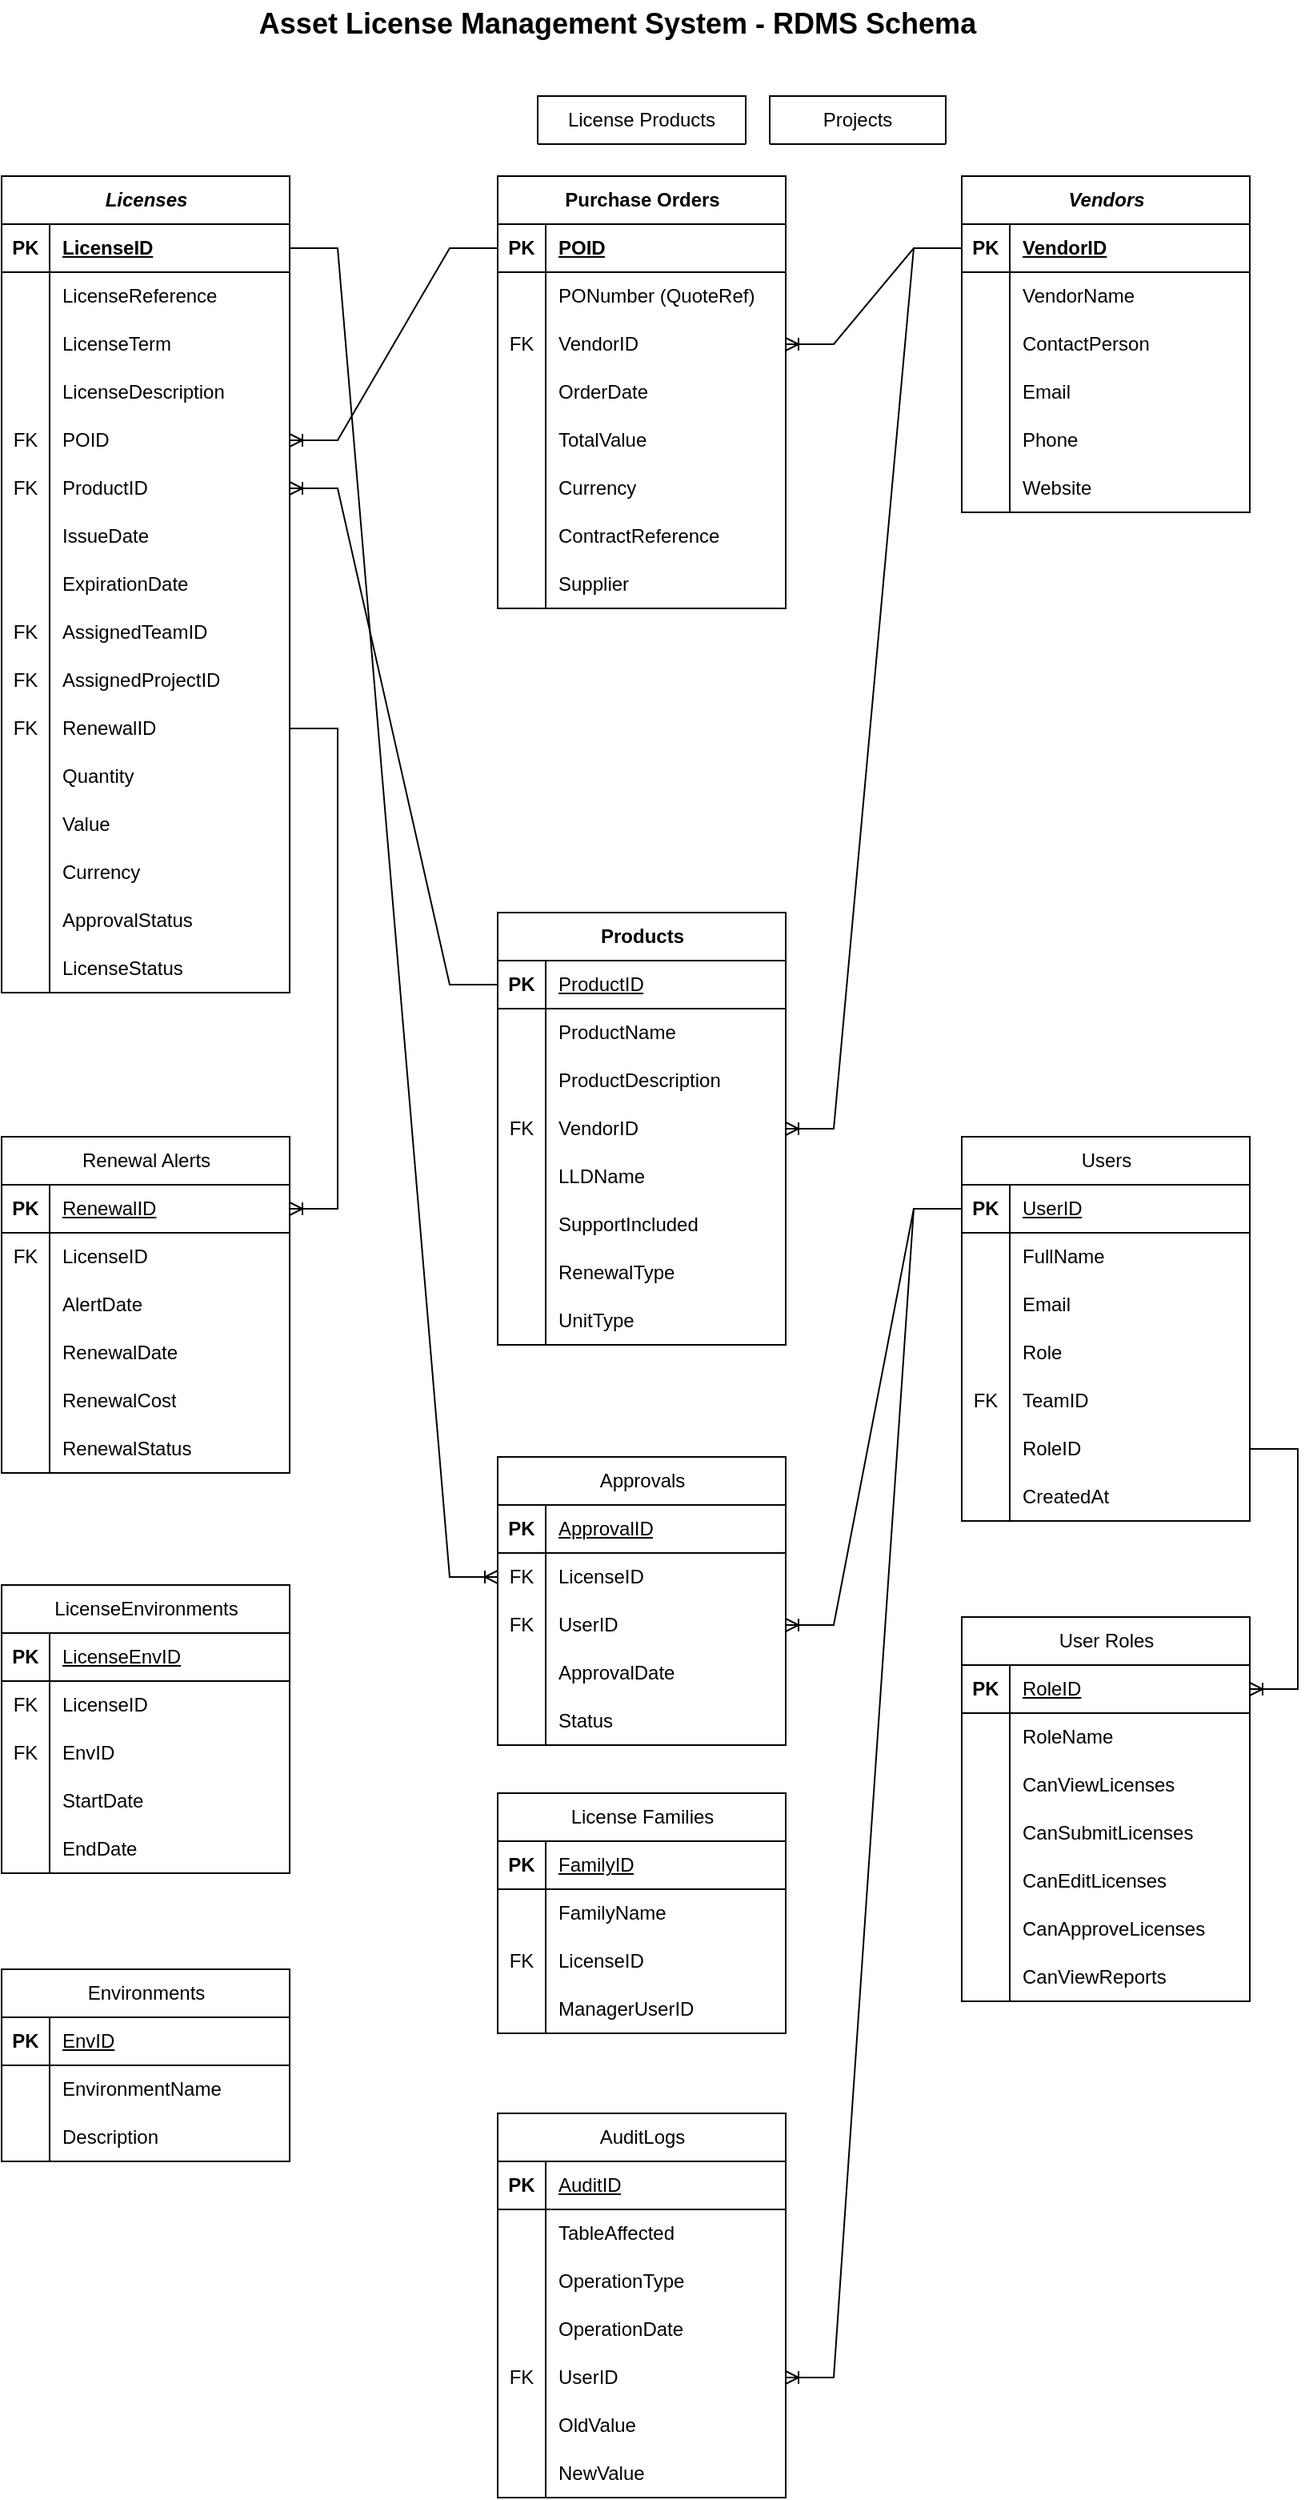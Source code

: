 <mxfile version="24.4.9" type="github">
  <diagram name="Schema ER" id="AwN2NWTeC0Hqubax3E_a">
    <mxGraphModel dx="1843" dy="746" grid="1" gridSize="10" guides="1" tooltips="1" connect="1" arrows="1" fold="1" page="1" pageScale="1" pageWidth="850" pageHeight="1100" math="0" shadow="0">
      <root>
        <mxCell id="0" />
        <mxCell id="1" parent="0" />
        <mxCell id="puOyItJ5hvdk8ejDy9fV-1" value="License Products" style="swimlane;fontStyle=0;childLayout=stackLayout;horizontal=1;startSize=30;horizontalStack=0;resizeParent=1;resizeParentMax=0;resizeLast=0;collapsible=1;marginBottom=0;whiteSpace=wrap;html=1;" parent="1" vertex="1" collapsed="1">
          <mxGeometry x="375" y="70" width="130" height="30" as="geometry">
            <mxRectangle x="80" y="80" width="140" height="510" as="alternateBounds" />
          </mxGeometry>
        </mxCell>
        <mxCell id="puOyItJ5hvdk8ejDy9fV-16" value="ProductID" style="text;strokeColor=none;fillColor=none;align=left;verticalAlign=middle;spacingLeft=4;spacingRight=4;overflow=hidden;points=[[0,0.5],[1,0.5]];portConstraint=eastwest;rotatable=0;whiteSpace=wrap;html=1;" parent="puOyItJ5hvdk8ejDy9fV-1" vertex="1">
          <mxGeometry y="30" width="140" height="30" as="geometry" />
        </mxCell>
        <mxCell id="puOyItJ5hvdk8ejDy9fV-2" value="ProductReference" style="text;strokeColor=none;fillColor=none;align=left;verticalAlign=middle;spacingLeft=4;spacingRight=4;overflow=hidden;points=[[0,0.5],[1,0.5]];portConstraint=eastwest;rotatable=0;whiteSpace=wrap;html=1;" parent="puOyItJ5hvdk8ejDy9fV-1" vertex="1">
          <mxGeometry y="60" width="140" height="30" as="geometry" />
        </mxCell>
        <mxCell id="puOyItJ5hvdk8ejDy9fV-17" value="ProductName" style="text;strokeColor=none;fillColor=none;align=left;verticalAlign=middle;spacingLeft=4;spacingRight=4;overflow=hidden;points=[[0,0.5],[1,0.5]];portConstraint=eastwest;rotatable=0;whiteSpace=wrap;html=1;" parent="puOyItJ5hvdk8ejDy9fV-1" vertex="1">
          <mxGeometry y="90" width="140" height="30" as="geometry" />
        </mxCell>
        <mxCell id="puOyItJ5hvdk8ejDy9fV-3" value="ProductDescription" style="text;strokeColor=none;fillColor=none;align=left;verticalAlign=middle;spacingLeft=4;spacingRight=4;overflow=hidden;points=[[0,0.5],[1,0.5]];portConstraint=eastwest;rotatable=0;whiteSpace=wrap;html=1;" parent="puOyItJ5hvdk8ejDy9fV-1" vertex="1">
          <mxGeometry y="120" width="140" height="30" as="geometry" />
        </mxCell>
        <mxCell id="puOyItJ5hvdk8ejDy9fV-15" value="VendorID" style="text;strokeColor=none;fillColor=none;align=left;verticalAlign=middle;spacingLeft=4;spacingRight=4;overflow=hidden;points=[[0,0.5],[1,0.5]];portConstraint=eastwest;rotatable=0;whiteSpace=wrap;html=1;" parent="puOyItJ5hvdk8ejDy9fV-1" vertex="1">
          <mxGeometry y="150" width="140" height="30" as="geometry" />
        </mxCell>
        <mxCell id="puOyItJ5hvdk8ejDy9fV-14" value="PurchaseOrderID" style="text;strokeColor=none;fillColor=none;align=left;verticalAlign=middle;spacingLeft=4;spacingRight=4;overflow=hidden;points=[[0,0.5],[1,0.5]];portConstraint=eastwest;rotatable=0;whiteSpace=wrap;html=1;" parent="puOyItJ5hvdk8ejDy9fV-1" vertex="1">
          <mxGeometry y="180" width="140" height="30" as="geometry" />
        </mxCell>
        <mxCell id="puOyItJ5hvdk8ejDy9fV-19" value="AssignedTeamID" style="text;strokeColor=none;fillColor=none;align=left;verticalAlign=middle;spacingLeft=4;spacingRight=4;overflow=hidden;points=[[0,0.5],[1,0.5]];portConstraint=eastwest;rotatable=0;whiteSpace=wrap;html=1;" parent="puOyItJ5hvdk8ejDy9fV-1" vertex="1">
          <mxGeometry y="210" width="140" height="30" as="geometry" />
        </mxCell>
        <mxCell id="puOyItJ5hvdk8ejDy9fV-20" value="AssignedProjectID" style="text;strokeColor=none;fillColor=none;align=left;verticalAlign=middle;spacingLeft=4;spacingRight=4;overflow=hidden;points=[[0,0.5],[1,0.5]];portConstraint=eastwest;rotatable=0;whiteSpace=wrap;html=1;" parent="puOyItJ5hvdk8ejDy9fV-1" vertex="1">
          <mxGeometry y="240" width="140" height="30" as="geometry" />
        </mxCell>
        <mxCell id="puOyItJ5hvdk8ejDy9fV-21" value="ActivationDate" style="text;strokeColor=none;fillColor=none;align=left;verticalAlign=middle;spacingLeft=4;spacingRight=4;overflow=hidden;points=[[0,0.5],[1,0.5]];portConstraint=eastwest;rotatable=0;whiteSpace=wrap;html=1;" parent="puOyItJ5hvdk8ejDy9fV-1" vertex="1">
          <mxGeometry y="270" width="140" height="30" as="geometry" />
        </mxCell>
        <mxCell id="puOyItJ5hvdk8ejDy9fV-22" value="ExpirationDate" style="text;strokeColor=none;fillColor=none;align=left;verticalAlign=middle;spacingLeft=4;spacingRight=4;overflow=hidden;points=[[0,0.5],[1,0.5]];portConstraint=eastwest;rotatable=0;whiteSpace=wrap;html=1;" parent="puOyItJ5hvdk8ejDy9fV-1" vertex="1">
          <mxGeometry y="300" width="140" height="30" as="geometry" />
        </mxCell>
        <mxCell id="puOyItJ5hvdk8ejDy9fV-23" value="LicenseType" style="text;strokeColor=none;fillColor=none;align=left;verticalAlign=middle;spacingLeft=4;spacingRight=4;overflow=hidden;points=[[0,0.5],[1,0.5]];portConstraint=eastwest;rotatable=0;whiteSpace=wrap;html=1;" parent="puOyItJ5hvdk8ejDy9fV-1" vertex="1">
          <mxGeometry y="330" width="140" height="30" as="geometry" />
        </mxCell>
        <mxCell id="puOyItJ5hvdk8ejDy9fV-24" value="RenewalID" style="text;strokeColor=none;fillColor=none;align=left;verticalAlign=middle;spacingLeft=4;spacingRight=4;overflow=hidden;points=[[0,0.5],[1,0.5]];portConstraint=eastwest;rotatable=0;whiteSpace=wrap;html=1;" parent="puOyItJ5hvdk8ejDy9fV-1" vertex="1">
          <mxGeometry y="360" width="140" height="30" as="geometry" />
        </mxCell>
        <mxCell id="puOyItJ5hvdk8ejDy9fV-18" value="Quantity" style="text;strokeColor=none;fillColor=none;align=left;verticalAlign=middle;spacingLeft=4;spacingRight=4;overflow=hidden;points=[[0,0.5],[1,0.5]];portConstraint=eastwest;rotatable=0;whiteSpace=wrap;html=1;" parent="puOyItJ5hvdk8ejDy9fV-1" vertex="1">
          <mxGeometry y="390" width="140" height="30" as="geometry" />
        </mxCell>
        <mxCell id="puOyItJ5hvdk8ejDy9fV-26" value="Amount" style="text;strokeColor=none;fillColor=none;align=left;verticalAlign=middle;spacingLeft=4;spacingRight=4;overflow=hidden;points=[[0,0.5],[1,0.5]];portConstraint=eastwest;rotatable=0;whiteSpace=wrap;html=1;" parent="puOyItJ5hvdk8ejDy9fV-1" vertex="1">
          <mxGeometry y="420" width="140" height="30" as="geometry" />
        </mxCell>
        <mxCell id="puOyItJ5hvdk8ejDy9fV-25" value="Value" style="text;strokeColor=none;fillColor=none;align=left;verticalAlign=middle;spacingLeft=4;spacingRight=4;overflow=hidden;points=[[0,0.5],[1,0.5]];portConstraint=eastwest;rotatable=0;whiteSpace=wrap;html=1;" parent="puOyItJ5hvdk8ejDy9fV-1" vertex="1">
          <mxGeometry y="450" width="140" height="30" as="geometry" />
        </mxCell>
        <mxCell id="puOyItJ5hvdk8ejDy9fV-27" value="Currency" style="text;strokeColor=none;fillColor=none;align=left;verticalAlign=middle;spacingLeft=4;spacingRight=4;overflow=hidden;points=[[0,0.5],[1,0.5]];portConstraint=eastwest;rotatable=0;whiteSpace=wrap;html=1;" parent="puOyItJ5hvdk8ejDy9fV-1" vertex="1">
          <mxGeometry y="480" width="140" height="30" as="geometry" />
        </mxCell>
        <mxCell id="puOyItJ5hvdk8ejDy9fV-51" value="Projects" style="swimlane;fontStyle=0;childLayout=stackLayout;horizontal=1;startSize=30;horizontalStack=0;resizeParent=1;resizeParentMax=0;resizeLast=0;collapsible=1;marginBottom=0;whiteSpace=wrap;html=1;" parent="1" vertex="1" collapsed="1">
          <mxGeometry x="520" y="70" width="110" height="30" as="geometry">
            <mxRectangle x="30" y="1010" width="140" height="120" as="alternateBounds" />
          </mxGeometry>
        </mxCell>
        <mxCell id="puOyItJ5hvdk8ejDy9fV-52" value="ProjectID" style="text;strokeColor=none;fillColor=none;align=left;verticalAlign=middle;spacingLeft=4;spacingRight=4;overflow=hidden;points=[[0,0.5],[1,0.5]];portConstraint=eastwest;rotatable=0;whiteSpace=wrap;html=1;" parent="puOyItJ5hvdk8ejDy9fV-51" vertex="1">
          <mxGeometry y="30" width="140" height="30" as="geometry" />
        </mxCell>
        <mxCell id="puOyItJ5hvdk8ejDy9fV-53" value="ProjectName" style="text;strokeColor=none;fillColor=none;align=left;verticalAlign=middle;spacingLeft=4;spacingRight=4;overflow=hidden;points=[[0,0.5],[1,0.5]];portConstraint=eastwest;rotatable=0;whiteSpace=wrap;html=1;" parent="puOyItJ5hvdk8ejDy9fV-51" vertex="1">
          <mxGeometry y="60" width="140" height="30" as="geometry" />
        </mxCell>
        <mxCell id="puOyItJ5hvdk8ejDy9fV-54" value="TeamID" style="text;strokeColor=none;fillColor=none;align=left;verticalAlign=middle;spacingLeft=4;spacingRight=4;overflow=hidden;points=[[0,0.5],[1,0.5]];portConstraint=eastwest;rotatable=0;whiteSpace=wrap;html=1;" parent="puOyItJ5hvdk8ejDy9fV-51" vertex="1">
          <mxGeometry y="90" width="140" height="30" as="geometry" />
        </mxCell>
        <mxCell id="puOyItJ5hvdk8ejDy9fV-69" value="&lt;b style=&quot;&quot;&gt;&lt;font style=&quot;font-size: 18px;&quot;&gt;Asset License Management System - RDMS Schema&lt;/font&gt;&lt;/b&gt;" style="text;html=1;align=center;verticalAlign=middle;whiteSpace=wrap;rounded=0;" parent="1" vertex="1">
          <mxGeometry x="150" y="10" width="550" height="30" as="geometry" />
        </mxCell>
        <mxCell id="hnpaRJbkBtsO-6WMEaxF-3" value="" style="edgeStyle=entityRelationEdgeStyle;fontSize=12;html=1;endArrow=ERoneToMany;rounded=0;exitX=0;exitY=0.5;exitDx=0;exitDy=0;" edge="1" parent="1" source="hnpaRJbkBtsO-6WMEaxF-51" target="hnpaRJbkBtsO-6WMEaxF-27">
          <mxGeometry width="100" height="100" relative="1" as="geometry">
            <mxPoint x="335" y="100" as="sourcePoint" />
            <mxPoint x="270" y="100" as="targetPoint" />
            <Array as="points">
              <mxPoint x="310" y="165" />
              <mxPoint x="310" y="165" />
              <mxPoint x="250" y="145" />
              <mxPoint x="210" y="210" />
            </Array>
          </mxGeometry>
        </mxCell>
        <mxCell id="hnpaRJbkBtsO-6WMEaxF-5" value="&lt;i&gt;Licenses&lt;/i&gt;" style="shape=table;startSize=30;container=1;collapsible=1;childLayout=tableLayout;fixedRows=1;rowLines=0;fontStyle=1;align=center;resizeLast=1;html=1;" vertex="1" parent="1">
          <mxGeometry x="40" y="120" width="180" height="510" as="geometry" />
        </mxCell>
        <mxCell id="hnpaRJbkBtsO-6WMEaxF-6" value="" style="shape=tableRow;horizontal=0;startSize=0;swimlaneHead=0;swimlaneBody=0;fillColor=none;collapsible=0;dropTarget=0;points=[[0,0.5],[1,0.5]];portConstraint=eastwest;top=0;left=0;right=0;bottom=1;" vertex="1" parent="hnpaRJbkBtsO-6WMEaxF-5">
          <mxGeometry y="30" width="180" height="30" as="geometry" />
        </mxCell>
        <mxCell id="hnpaRJbkBtsO-6WMEaxF-7" value="PK" style="shape=partialRectangle;connectable=0;fillColor=none;top=0;left=0;bottom=0;right=0;fontStyle=1;overflow=hidden;whiteSpace=wrap;html=1;" vertex="1" parent="hnpaRJbkBtsO-6WMEaxF-6">
          <mxGeometry width="30" height="30" as="geometry">
            <mxRectangle width="30" height="30" as="alternateBounds" />
          </mxGeometry>
        </mxCell>
        <mxCell id="hnpaRJbkBtsO-6WMEaxF-8" value="LicenseID" style="shape=partialRectangle;connectable=0;fillColor=none;top=0;left=0;bottom=0;right=0;align=left;spacingLeft=6;fontStyle=5;overflow=hidden;whiteSpace=wrap;html=1;" vertex="1" parent="hnpaRJbkBtsO-6WMEaxF-6">
          <mxGeometry x="30" width="150" height="30" as="geometry">
            <mxRectangle width="150" height="30" as="alternateBounds" />
          </mxGeometry>
        </mxCell>
        <mxCell id="hnpaRJbkBtsO-6WMEaxF-9" value="" style="shape=tableRow;horizontal=0;startSize=0;swimlaneHead=0;swimlaneBody=0;fillColor=none;collapsible=0;dropTarget=0;points=[[0,0.5],[1,0.5]];portConstraint=eastwest;top=0;left=0;right=0;bottom=0;" vertex="1" parent="hnpaRJbkBtsO-6WMEaxF-5">
          <mxGeometry y="60" width="180" height="30" as="geometry" />
        </mxCell>
        <mxCell id="hnpaRJbkBtsO-6WMEaxF-10" value="" style="shape=partialRectangle;connectable=0;fillColor=none;top=0;left=0;bottom=0;right=0;editable=1;overflow=hidden;whiteSpace=wrap;html=1;" vertex="1" parent="hnpaRJbkBtsO-6WMEaxF-9">
          <mxGeometry width="30" height="30" as="geometry">
            <mxRectangle width="30" height="30" as="alternateBounds" />
          </mxGeometry>
        </mxCell>
        <mxCell id="hnpaRJbkBtsO-6WMEaxF-11" value="LicenseReference" style="shape=partialRectangle;connectable=0;fillColor=none;top=0;left=0;bottom=0;right=0;align=left;spacingLeft=6;overflow=hidden;whiteSpace=wrap;html=1;" vertex="1" parent="hnpaRJbkBtsO-6WMEaxF-9">
          <mxGeometry x="30" width="150" height="30" as="geometry">
            <mxRectangle width="150" height="30" as="alternateBounds" />
          </mxGeometry>
        </mxCell>
        <mxCell id="hnpaRJbkBtsO-6WMEaxF-12" value="" style="shape=tableRow;horizontal=0;startSize=0;swimlaneHead=0;swimlaneBody=0;fillColor=none;collapsible=0;dropTarget=0;points=[[0,0.5],[1,0.5]];portConstraint=eastwest;top=0;left=0;right=0;bottom=0;" vertex="1" parent="hnpaRJbkBtsO-6WMEaxF-5">
          <mxGeometry y="90" width="180" height="30" as="geometry" />
        </mxCell>
        <mxCell id="hnpaRJbkBtsO-6WMEaxF-13" value="" style="shape=partialRectangle;connectable=0;fillColor=none;top=0;left=0;bottom=0;right=0;editable=1;overflow=hidden;whiteSpace=wrap;html=1;" vertex="1" parent="hnpaRJbkBtsO-6WMEaxF-12">
          <mxGeometry width="30" height="30" as="geometry">
            <mxRectangle width="30" height="30" as="alternateBounds" />
          </mxGeometry>
        </mxCell>
        <mxCell id="hnpaRJbkBtsO-6WMEaxF-14" value="LicenseTerm" style="shape=partialRectangle;connectable=0;fillColor=none;top=0;left=0;bottom=0;right=0;align=left;spacingLeft=6;overflow=hidden;whiteSpace=wrap;html=1;" vertex="1" parent="hnpaRJbkBtsO-6WMEaxF-12">
          <mxGeometry x="30" width="150" height="30" as="geometry">
            <mxRectangle width="150" height="30" as="alternateBounds" />
          </mxGeometry>
        </mxCell>
        <mxCell id="hnpaRJbkBtsO-6WMEaxF-15" value="" style="shape=tableRow;horizontal=0;startSize=0;swimlaneHead=0;swimlaneBody=0;fillColor=none;collapsible=0;dropTarget=0;points=[[0,0.5],[1,0.5]];portConstraint=eastwest;top=0;left=0;right=0;bottom=0;" vertex="1" parent="hnpaRJbkBtsO-6WMEaxF-5">
          <mxGeometry y="120" width="180" height="30" as="geometry" />
        </mxCell>
        <mxCell id="hnpaRJbkBtsO-6WMEaxF-16" value="" style="shape=partialRectangle;connectable=0;fillColor=none;top=0;left=0;bottom=0;right=0;editable=1;overflow=hidden;whiteSpace=wrap;html=1;" vertex="1" parent="hnpaRJbkBtsO-6WMEaxF-15">
          <mxGeometry width="30" height="30" as="geometry">
            <mxRectangle width="30" height="30" as="alternateBounds" />
          </mxGeometry>
        </mxCell>
        <mxCell id="hnpaRJbkBtsO-6WMEaxF-17" value="LicenseDescription" style="shape=partialRectangle;connectable=0;fillColor=none;top=0;left=0;bottom=0;right=0;align=left;spacingLeft=6;overflow=hidden;whiteSpace=wrap;html=1;" vertex="1" parent="hnpaRJbkBtsO-6WMEaxF-15">
          <mxGeometry x="30" width="150" height="30" as="geometry">
            <mxRectangle width="150" height="30" as="alternateBounds" />
          </mxGeometry>
        </mxCell>
        <mxCell id="hnpaRJbkBtsO-6WMEaxF-27" style="shape=tableRow;horizontal=0;startSize=0;swimlaneHead=0;swimlaneBody=0;fillColor=none;collapsible=0;dropTarget=0;points=[[0,0.5],[1,0.5]];portConstraint=eastwest;top=0;left=0;right=0;bottom=0;" vertex="1" parent="hnpaRJbkBtsO-6WMEaxF-5">
          <mxGeometry y="150" width="180" height="30" as="geometry" />
        </mxCell>
        <mxCell id="hnpaRJbkBtsO-6WMEaxF-28" value="FK" style="shape=partialRectangle;connectable=0;fillColor=none;top=0;left=0;bottom=0;right=0;editable=1;overflow=hidden;whiteSpace=wrap;html=1;" vertex="1" parent="hnpaRJbkBtsO-6WMEaxF-27">
          <mxGeometry width="30" height="30" as="geometry">
            <mxRectangle width="30" height="30" as="alternateBounds" />
          </mxGeometry>
        </mxCell>
        <mxCell id="hnpaRJbkBtsO-6WMEaxF-29" value="POID" style="shape=partialRectangle;connectable=0;fillColor=none;top=0;left=0;bottom=0;right=0;align=left;spacingLeft=6;overflow=hidden;whiteSpace=wrap;html=1;" vertex="1" parent="hnpaRJbkBtsO-6WMEaxF-27">
          <mxGeometry x="30" width="150" height="30" as="geometry">
            <mxRectangle width="150" height="30" as="alternateBounds" />
          </mxGeometry>
        </mxCell>
        <mxCell id="hnpaRJbkBtsO-6WMEaxF-96" style="shape=tableRow;horizontal=0;startSize=0;swimlaneHead=0;swimlaneBody=0;fillColor=none;collapsible=0;dropTarget=0;points=[[0,0.5],[1,0.5]];portConstraint=eastwest;top=0;left=0;right=0;bottom=0;" vertex="1" parent="hnpaRJbkBtsO-6WMEaxF-5">
          <mxGeometry y="180" width="180" height="30" as="geometry" />
        </mxCell>
        <mxCell id="hnpaRJbkBtsO-6WMEaxF-97" value="FK" style="shape=partialRectangle;connectable=0;fillColor=none;top=0;left=0;bottom=0;right=0;editable=1;overflow=hidden;whiteSpace=wrap;html=1;" vertex="1" parent="hnpaRJbkBtsO-6WMEaxF-96">
          <mxGeometry width="30" height="30" as="geometry">
            <mxRectangle width="30" height="30" as="alternateBounds" />
          </mxGeometry>
        </mxCell>
        <mxCell id="hnpaRJbkBtsO-6WMEaxF-98" value="ProductID" style="shape=partialRectangle;connectable=0;fillColor=none;top=0;left=0;bottom=0;right=0;align=left;spacingLeft=6;overflow=hidden;whiteSpace=wrap;html=1;" vertex="1" parent="hnpaRJbkBtsO-6WMEaxF-96">
          <mxGeometry x="30" width="150" height="30" as="geometry">
            <mxRectangle width="150" height="30" as="alternateBounds" />
          </mxGeometry>
        </mxCell>
        <mxCell id="hnpaRJbkBtsO-6WMEaxF-24" style="shape=tableRow;horizontal=0;startSize=0;swimlaneHead=0;swimlaneBody=0;fillColor=none;collapsible=0;dropTarget=0;points=[[0,0.5],[1,0.5]];portConstraint=eastwest;top=0;left=0;right=0;bottom=0;" vertex="1" parent="hnpaRJbkBtsO-6WMEaxF-5">
          <mxGeometry y="210" width="180" height="30" as="geometry" />
        </mxCell>
        <mxCell id="hnpaRJbkBtsO-6WMEaxF-25" style="shape=partialRectangle;connectable=0;fillColor=none;top=0;left=0;bottom=0;right=0;editable=1;overflow=hidden;whiteSpace=wrap;html=1;" vertex="1" parent="hnpaRJbkBtsO-6WMEaxF-24">
          <mxGeometry width="30" height="30" as="geometry">
            <mxRectangle width="30" height="30" as="alternateBounds" />
          </mxGeometry>
        </mxCell>
        <mxCell id="hnpaRJbkBtsO-6WMEaxF-26" value="IssueDate" style="shape=partialRectangle;connectable=0;fillColor=none;top=0;left=0;bottom=0;right=0;align=left;spacingLeft=6;overflow=hidden;whiteSpace=wrap;html=1;" vertex="1" parent="hnpaRJbkBtsO-6WMEaxF-24">
          <mxGeometry x="30" width="150" height="30" as="geometry">
            <mxRectangle width="150" height="30" as="alternateBounds" />
          </mxGeometry>
        </mxCell>
        <mxCell id="hnpaRJbkBtsO-6WMEaxF-21" style="shape=tableRow;horizontal=0;startSize=0;swimlaneHead=0;swimlaneBody=0;fillColor=none;collapsible=0;dropTarget=0;points=[[0,0.5],[1,0.5]];portConstraint=eastwest;top=0;left=0;right=0;bottom=0;" vertex="1" parent="hnpaRJbkBtsO-6WMEaxF-5">
          <mxGeometry y="240" width="180" height="30" as="geometry" />
        </mxCell>
        <mxCell id="hnpaRJbkBtsO-6WMEaxF-22" style="shape=partialRectangle;connectable=0;fillColor=none;top=0;left=0;bottom=0;right=0;editable=1;overflow=hidden;whiteSpace=wrap;html=1;" vertex="1" parent="hnpaRJbkBtsO-6WMEaxF-21">
          <mxGeometry width="30" height="30" as="geometry">
            <mxRectangle width="30" height="30" as="alternateBounds" />
          </mxGeometry>
        </mxCell>
        <mxCell id="hnpaRJbkBtsO-6WMEaxF-23" value="ExpirationDate" style="shape=partialRectangle;connectable=0;fillColor=none;top=0;left=0;bottom=0;right=0;align=left;spacingLeft=6;overflow=hidden;whiteSpace=wrap;html=1;" vertex="1" parent="hnpaRJbkBtsO-6WMEaxF-21">
          <mxGeometry x="30" width="150" height="30" as="geometry">
            <mxRectangle width="150" height="30" as="alternateBounds" />
          </mxGeometry>
        </mxCell>
        <mxCell id="hnpaRJbkBtsO-6WMEaxF-32" style="shape=tableRow;horizontal=0;startSize=0;swimlaneHead=0;swimlaneBody=0;fillColor=none;collapsible=0;dropTarget=0;points=[[0,0.5],[1,0.5]];portConstraint=eastwest;top=0;left=0;right=0;bottom=0;" vertex="1" parent="hnpaRJbkBtsO-6WMEaxF-5">
          <mxGeometry y="270" width="180" height="30" as="geometry" />
        </mxCell>
        <mxCell id="hnpaRJbkBtsO-6WMEaxF-33" value="FK" style="shape=partialRectangle;connectable=0;fillColor=none;top=0;left=0;bottom=0;right=0;editable=1;overflow=hidden;whiteSpace=wrap;html=1;" vertex="1" parent="hnpaRJbkBtsO-6WMEaxF-32">
          <mxGeometry width="30" height="30" as="geometry">
            <mxRectangle width="30" height="30" as="alternateBounds" />
          </mxGeometry>
        </mxCell>
        <mxCell id="hnpaRJbkBtsO-6WMEaxF-34" value="AssignedTeamID" style="shape=partialRectangle;connectable=0;fillColor=none;top=0;left=0;bottom=0;right=0;align=left;spacingLeft=6;overflow=hidden;whiteSpace=wrap;html=1;" vertex="1" parent="hnpaRJbkBtsO-6WMEaxF-32">
          <mxGeometry x="30" width="150" height="30" as="geometry">
            <mxRectangle width="150" height="30" as="alternateBounds" />
          </mxGeometry>
        </mxCell>
        <mxCell id="hnpaRJbkBtsO-6WMEaxF-18" style="shape=tableRow;horizontal=0;startSize=0;swimlaneHead=0;swimlaneBody=0;fillColor=none;collapsible=0;dropTarget=0;points=[[0,0.5],[1,0.5]];portConstraint=eastwest;top=0;left=0;right=0;bottom=0;" vertex="1" parent="hnpaRJbkBtsO-6WMEaxF-5">
          <mxGeometry y="300" width="180" height="30" as="geometry" />
        </mxCell>
        <mxCell id="hnpaRJbkBtsO-6WMEaxF-19" value="FK" style="shape=partialRectangle;connectable=0;fillColor=none;top=0;left=0;bottom=0;right=0;editable=1;overflow=hidden;whiteSpace=wrap;html=1;" vertex="1" parent="hnpaRJbkBtsO-6WMEaxF-18">
          <mxGeometry width="30" height="30" as="geometry">
            <mxRectangle width="30" height="30" as="alternateBounds" />
          </mxGeometry>
        </mxCell>
        <mxCell id="hnpaRJbkBtsO-6WMEaxF-20" value="AssignedProjectID" style="shape=partialRectangle;connectable=0;fillColor=none;top=0;left=0;bottom=0;right=0;align=left;spacingLeft=6;overflow=hidden;whiteSpace=wrap;html=1;" vertex="1" parent="hnpaRJbkBtsO-6WMEaxF-18">
          <mxGeometry x="30" width="150" height="30" as="geometry">
            <mxRectangle width="150" height="30" as="alternateBounds" />
          </mxGeometry>
        </mxCell>
        <mxCell id="hnpaRJbkBtsO-6WMEaxF-38" style="shape=tableRow;horizontal=0;startSize=0;swimlaneHead=0;swimlaneBody=0;fillColor=none;collapsible=0;dropTarget=0;points=[[0,0.5],[1,0.5]];portConstraint=eastwest;top=0;left=0;right=0;bottom=0;" vertex="1" parent="hnpaRJbkBtsO-6WMEaxF-5">
          <mxGeometry y="330" width="180" height="30" as="geometry" />
        </mxCell>
        <mxCell id="hnpaRJbkBtsO-6WMEaxF-39" value="FK" style="shape=partialRectangle;connectable=0;fillColor=none;top=0;left=0;bottom=0;right=0;editable=1;overflow=hidden;whiteSpace=wrap;html=1;" vertex="1" parent="hnpaRJbkBtsO-6WMEaxF-38">
          <mxGeometry width="30" height="30" as="geometry">
            <mxRectangle width="30" height="30" as="alternateBounds" />
          </mxGeometry>
        </mxCell>
        <mxCell id="hnpaRJbkBtsO-6WMEaxF-40" value="RenewalID" style="shape=partialRectangle;connectable=0;fillColor=none;top=0;left=0;bottom=0;right=0;align=left;spacingLeft=6;overflow=hidden;whiteSpace=wrap;html=1;" vertex="1" parent="hnpaRJbkBtsO-6WMEaxF-38">
          <mxGeometry x="30" width="150" height="30" as="geometry">
            <mxRectangle width="150" height="30" as="alternateBounds" />
          </mxGeometry>
        </mxCell>
        <mxCell id="hnpaRJbkBtsO-6WMEaxF-41" style="shape=tableRow;horizontal=0;startSize=0;swimlaneHead=0;swimlaneBody=0;fillColor=none;collapsible=0;dropTarget=0;points=[[0,0.5],[1,0.5]];portConstraint=eastwest;top=0;left=0;right=0;bottom=0;" vertex="1" parent="hnpaRJbkBtsO-6WMEaxF-5">
          <mxGeometry y="360" width="180" height="30" as="geometry" />
        </mxCell>
        <mxCell id="hnpaRJbkBtsO-6WMEaxF-42" style="shape=partialRectangle;connectable=0;fillColor=none;top=0;left=0;bottom=0;right=0;editable=1;overflow=hidden;whiteSpace=wrap;html=1;" vertex="1" parent="hnpaRJbkBtsO-6WMEaxF-41">
          <mxGeometry width="30" height="30" as="geometry">
            <mxRectangle width="30" height="30" as="alternateBounds" />
          </mxGeometry>
        </mxCell>
        <mxCell id="hnpaRJbkBtsO-6WMEaxF-43" value="Quantity" style="shape=partialRectangle;connectable=0;fillColor=none;top=0;left=0;bottom=0;right=0;align=left;spacingLeft=6;overflow=hidden;whiteSpace=wrap;html=1;" vertex="1" parent="hnpaRJbkBtsO-6WMEaxF-41">
          <mxGeometry x="30" width="150" height="30" as="geometry">
            <mxRectangle width="150" height="30" as="alternateBounds" />
          </mxGeometry>
        </mxCell>
        <mxCell id="hnpaRJbkBtsO-6WMEaxF-35" style="shape=tableRow;horizontal=0;startSize=0;swimlaneHead=0;swimlaneBody=0;fillColor=none;collapsible=0;dropTarget=0;points=[[0,0.5],[1,0.5]];portConstraint=eastwest;top=0;left=0;right=0;bottom=0;" vertex="1" parent="hnpaRJbkBtsO-6WMEaxF-5">
          <mxGeometry y="390" width="180" height="30" as="geometry" />
        </mxCell>
        <mxCell id="hnpaRJbkBtsO-6WMEaxF-36" style="shape=partialRectangle;connectable=0;fillColor=none;top=0;left=0;bottom=0;right=0;editable=1;overflow=hidden;whiteSpace=wrap;html=1;" vertex="1" parent="hnpaRJbkBtsO-6WMEaxF-35">
          <mxGeometry width="30" height="30" as="geometry">
            <mxRectangle width="30" height="30" as="alternateBounds" />
          </mxGeometry>
        </mxCell>
        <mxCell id="hnpaRJbkBtsO-6WMEaxF-37" value="Value" style="shape=partialRectangle;connectable=0;fillColor=none;top=0;left=0;bottom=0;right=0;align=left;spacingLeft=6;overflow=hidden;whiteSpace=wrap;html=1;" vertex="1" parent="hnpaRJbkBtsO-6WMEaxF-35">
          <mxGeometry x="30" width="150" height="30" as="geometry">
            <mxRectangle width="150" height="30" as="alternateBounds" />
          </mxGeometry>
        </mxCell>
        <mxCell id="hnpaRJbkBtsO-6WMEaxF-47" style="shape=tableRow;horizontal=0;startSize=0;swimlaneHead=0;swimlaneBody=0;fillColor=none;collapsible=0;dropTarget=0;points=[[0,0.5],[1,0.5]];portConstraint=eastwest;top=0;left=0;right=0;bottom=0;" vertex="1" parent="hnpaRJbkBtsO-6WMEaxF-5">
          <mxGeometry y="420" width="180" height="30" as="geometry" />
        </mxCell>
        <mxCell id="hnpaRJbkBtsO-6WMEaxF-48" style="shape=partialRectangle;connectable=0;fillColor=none;top=0;left=0;bottom=0;right=0;editable=1;overflow=hidden;whiteSpace=wrap;html=1;" vertex="1" parent="hnpaRJbkBtsO-6WMEaxF-47">
          <mxGeometry width="30" height="30" as="geometry">
            <mxRectangle width="30" height="30" as="alternateBounds" />
          </mxGeometry>
        </mxCell>
        <mxCell id="hnpaRJbkBtsO-6WMEaxF-49" value="Currency" style="shape=partialRectangle;connectable=0;fillColor=none;top=0;left=0;bottom=0;right=0;align=left;spacingLeft=6;overflow=hidden;whiteSpace=wrap;html=1;" vertex="1" parent="hnpaRJbkBtsO-6WMEaxF-47">
          <mxGeometry x="30" width="150" height="30" as="geometry">
            <mxRectangle width="150" height="30" as="alternateBounds" />
          </mxGeometry>
        </mxCell>
        <mxCell id="hnpaRJbkBtsO-6WMEaxF-210" style="shape=tableRow;horizontal=0;startSize=0;swimlaneHead=0;swimlaneBody=0;fillColor=none;collapsible=0;dropTarget=0;points=[[0,0.5],[1,0.5]];portConstraint=eastwest;top=0;left=0;right=0;bottom=0;" vertex="1" parent="hnpaRJbkBtsO-6WMEaxF-5">
          <mxGeometry y="450" width="180" height="30" as="geometry" />
        </mxCell>
        <mxCell id="hnpaRJbkBtsO-6WMEaxF-211" style="shape=partialRectangle;connectable=0;fillColor=none;top=0;left=0;bottom=0;right=0;editable=1;overflow=hidden;whiteSpace=wrap;html=1;" vertex="1" parent="hnpaRJbkBtsO-6WMEaxF-210">
          <mxGeometry width="30" height="30" as="geometry">
            <mxRectangle width="30" height="30" as="alternateBounds" />
          </mxGeometry>
        </mxCell>
        <mxCell id="hnpaRJbkBtsO-6WMEaxF-212" value="ApprovalStatus" style="shape=partialRectangle;connectable=0;fillColor=none;top=0;left=0;bottom=0;right=0;align=left;spacingLeft=6;overflow=hidden;whiteSpace=wrap;html=1;" vertex="1" parent="hnpaRJbkBtsO-6WMEaxF-210">
          <mxGeometry x="30" width="150" height="30" as="geometry">
            <mxRectangle width="150" height="30" as="alternateBounds" />
          </mxGeometry>
        </mxCell>
        <mxCell id="GNY6KElkOJcB8tPMeSZf-59" style="shape=tableRow;horizontal=0;startSize=0;swimlaneHead=0;swimlaneBody=0;fillColor=none;collapsible=0;dropTarget=0;points=[[0,0.5],[1,0.5]];portConstraint=eastwest;top=0;left=0;right=0;bottom=0;" vertex="1" parent="hnpaRJbkBtsO-6WMEaxF-5">
          <mxGeometry y="480" width="180" height="30" as="geometry" />
        </mxCell>
        <mxCell id="GNY6KElkOJcB8tPMeSZf-60" style="shape=partialRectangle;connectable=0;fillColor=none;top=0;left=0;bottom=0;right=0;editable=1;overflow=hidden;whiteSpace=wrap;html=1;" vertex="1" parent="GNY6KElkOJcB8tPMeSZf-59">
          <mxGeometry width="30" height="30" as="geometry">
            <mxRectangle width="30" height="30" as="alternateBounds" />
          </mxGeometry>
        </mxCell>
        <mxCell id="GNY6KElkOJcB8tPMeSZf-61" value="LicenseStatus" style="shape=partialRectangle;connectable=0;fillColor=none;top=0;left=0;bottom=0;right=0;align=left;spacingLeft=6;overflow=hidden;whiteSpace=wrap;html=1;" vertex="1" parent="GNY6KElkOJcB8tPMeSZf-59">
          <mxGeometry x="30" width="150" height="30" as="geometry">
            <mxRectangle width="150" height="30" as="alternateBounds" />
          </mxGeometry>
        </mxCell>
        <mxCell id="hnpaRJbkBtsO-6WMEaxF-50" value="Purchase Orders" style="shape=table;startSize=30;container=1;collapsible=1;childLayout=tableLayout;fixedRows=1;rowLines=0;fontStyle=1;align=center;resizeLast=1;html=1;" vertex="1" parent="1">
          <mxGeometry x="350" y="120" width="180" height="270" as="geometry" />
        </mxCell>
        <mxCell id="hnpaRJbkBtsO-6WMEaxF-51" value="" style="shape=tableRow;horizontal=0;startSize=0;swimlaneHead=0;swimlaneBody=0;fillColor=none;collapsible=0;dropTarget=0;points=[[0,0.5],[1,0.5]];portConstraint=eastwest;top=0;left=0;right=0;bottom=1;" vertex="1" parent="hnpaRJbkBtsO-6WMEaxF-50">
          <mxGeometry y="30" width="180" height="30" as="geometry" />
        </mxCell>
        <mxCell id="hnpaRJbkBtsO-6WMEaxF-52" value="PK" style="shape=partialRectangle;connectable=0;fillColor=none;top=0;left=0;bottom=0;right=0;fontStyle=1;overflow=hidden;whiteSpace=wrap;html=1;" vertex="1" parent="hnpaRJbkBtsO-6WMEaxF-51">
          <mxGeometry width="30" height="30" as="geometry">
            <mxRectangle width="30" height="30" as="alternateBounds" />
          </mxGeometry>
        </mxCell>
        <mxCell id="hnpaRJbkBtsO-6WMEaxF-53" value="POID" style="shape=partialRectangle;connectable=0;fillColor=none;top=0;left=0;bottom=0;right=0;align=left;spacingLeft=6;fontStyle=5;overflow=hidden;whiteSpace=wrap;html=1;" vertex="1" parent="hnpaRJbkBtsO-6WMEaxF-51">
          <mxGeometry x="30" width="150" height="30" as="geometry">
            <mxRectangle width="150" height="30" as="alternateBounds" />
          </mxGeometry>
        </mxCell>
        <mxCell id="hnpaRJbkBtsO-6WMEaxF-54" value="" style="shape=tableRow;horizontal=0;startSize=0;swimlaneHead=0;swimlaneBody=0;fillColor=none;collapsible=0;dropTarget=0;points=[[0,0.5],[1,0.5]];portConstraint=eastwest;top=0;left=0;right=0;bottom=0;" vertex="1" parent="hnpaRJbkBtsO-6WMEaxF-50">
          <mxGeometry y="60" width="180" height="30" as="geometry" />
        </mxCell>
        <mxCell id="hnpaRJbkBtsO-6WMEaxF-55" value="" style="shape=partialRectangle;connectable=0;fillColor=none;top=0;left=0;bottom=0;right=0;editable=1;overflow=hidden;whiteSpace=wrap;html=1;" vertex="1" parent="hnpaRJbkBtsO-6WMEaxF-54">
          <mxGeometry width="30" height="30" as="geometry">
            <mxRectangle width="30" height="30" as="alternateBounds" />
          </mxGeometry>
        </mxCell>
        <mxCell id="hnpaRJbkBtsO-6WMEaxF-56" value="PONumber (QuoteRef)" style="shape=partialRectangle;connectable=0;fillColor=none;top=0;left=0;bottom=0;right=0;align=left;spacingLeft=6;overflow=hidden;whiteSpace=wrap;html=1;" vertex="1" parent="hnpaRJbkBtsO-6WMEaxF-54">
          <mxGeometry x="30" width="150" height="30" as="geometry">
            <mxRectangle width="150" height="30" as="alternateBounds" />
          </mxGeometry>
        </mxCell>
        <mxCell id="hnpaRJbkBtsO-6WMEaxF-57" value="" style="shape=tableRow;horizontal=0;startSize=0;swimlaneHead=0;swimlaneBody=0;fillColor=none;collapsible=0;dropTarget=0;points=[[0,0.5],[1,0.5]];portConstraint=eastwest;top=0;left=0;right=0;bottom=0;" vertex="1" parent="hnpaRJbkBtsO-6WMEaxF-50">
          <mxGeometry y="90" width="180" height="30" as="geometry" />
        </mxCell>
        <mxCell id="hnpaRJbkBtsO-6WMEaxF-58" value="FK" style="shape=partialRectangle;connectable=0;fillColor=none;top=0;left=0;bottom=0;right=0;editable=1;overflow=hidden;whiteSpace=wrap;html=1;" vertex="1" parent="hnpaRJbkBtsO-6WMEaxF-57">
          <mxGeometry width="30" height="30" as="geometry">
            <mxRectangle width="30" height="30" as="alternateBounds" />
          </mxGeometry>
        </mxCell>
        <mxCell id="hnpaRJbkBtsO-6WMEaxF-59" value="VendorID" style="shape=partialRectangle;connectable=0;fillColor=none;top=0;left=0;bottom=0;right=0;align=left;spacingLeft=6;overflow=hidden;whiteSpace=wrap;html=1;" vertex="1" parent="hnpaRJbkBtsO-6WMEaxF-57">
          <mxGeometry x="30" width="150" height="30" as="geometry">
            <mxRectangle width="150" height="30" as="alternateBounds" />
          </mxGeometry>
        </mxCell>
        <mxCell id="hnpaRJbkBtsO-6WMEaxF-60" value="" style="shape=tableRow;horizontal=0;startSize=0;swimlaneHead=0;swimlaneBody=0;fillColor=none;collapsible=0;dropTarget=0;points=[[0,0.5],[1,0.5]];portConstraint=eastwest;top=0;left=0;right=0;bottom=0;" vertex="1" parent="hnpaRJbkBtsO-6WMEaxF-50">
          <mxGeometry y="120" width="180" height="30" as="geometry" />
        </mxCell>
        <mxCell id="hnpaRJbkBtsO-6WMEaxF-61" value="" style="shape=partialRectangle;connectable=0;fillColor=none;top=0;left=0;bottom=0;right=0;editable=1;overflow=hidden;whiteSpace=wrap;html=1;" vertex="1" parent="hnpaRJbkBtsO-6WMEaxF-60">
          <mxGeometry width="30" height="30" as="geometry">
            <mxRectangle width="30" height="30" as="alternateBounds" />
          </mxGeometry>
        </mxCell>
        <mxCell id="hnpaRJbkBtsO-6WMEaxF-62" value="OrderDate" style="shape=partialRectangle;connectable=0;fillColor=none;top=0;left=0;bottom=0;right=0;align=left;spacingLeft=6;overflow=hidden;whiteSpace=wrap;html=1;" vertex="1" parent="hnpaRJbkBtsO-6WMEaxF-60">
          <mxGeometry x="30" width="150" height="30" as="geometry">
            <mxRectangle width="150" height="30" as="alternateBounds" />
          </mxGeometry>
        </mxCell>
        <mxCell id="hnpaRJbkBtsO-6WMEaxF-63" style="shape=tableRow;horizontal=0;startSize=0;swimlaneHead=0;swimlaneBody=0;fillColor=none;collapsible=0;dropTarget=0;points=[[0,0.5],[1,0.5]];portConstraint=eastwest;top=0;left=0;right=0;bottom=0;" vertex="1" parent="hnpaRJbkBtsO-6WMEaxF-50">
          <mxGeometry y="150" width="180" height="30" as="geometry" />
        </mxCell>
        <mxCell id="hnpaRJbkBtsO-6WMEaxF-64" style="shape=partialRectangle;connectable=0;fillColor=none;top=0;left=0;bottom=0;right=0;editable=1;overflow=hidden;whiteSpace=wrap;html=1;" vertex="1" parent="hnpaRJbkBtsO-6WMEaxF-63">
          <mxGeometry width="30" height="30" as="geometry">
            <mxRectangle width="30" height="30" as="alternateBounds" />
          </mxGeometry>
        </mxCell>
        <mxCell id="hnpaRJbkBtsO-6WMEaxF-65" value="TotalValue" style="shape=partialRectangle;connectable=0;fillColor=none;top=0;left=0;bottom=0;right=0;align=left;spacingLeft=6;overflow=hidden;whiteSpace=wrap;html=1;" vertex="1" parent="hnpaRJbkBtsO-6WMEaxF-63">
          <mxGeometry x="30" width="150" height="30" as="geometry">
            <mxRectangle width="150" height="30" as="alternateBounds" />
          </mxGeometry>
        </mxCell>
        <mxCell id="hnpaRJbkBtsO-6WMEaxF-66" style="shape=tableRow;horizontal=0;startSize=0;swimlaneHead=0;swimlaneBody=0;fillColor=none;collapsible=0;dropTarget=0;points=[[0,0.5],[1,0.5]];portConstraint=eastwest;top=0;left=0;right=0;bottom=0;" vertex="1" parent="hnpaRJbkBtsO-6WMEaxF-50">
          <mxGeometry y="180" width="180" height="30" as="geometry" />
        </mxCell>
        <mxCell id="hnpaRJbkBtsO-6WMEaxF-67" style="shape=partialRectangle;connectable=0;fillColor=none;top=0;left=0;bottom=0;right=0;editable=1;overflow=hidden;whiteSpace=wrap;html=1;" vertex="1" parent="hnpaRJbkBtsO-6WMEaxF-66">
          <mxGeometry width="30" height="30" as="geometry">
            <mxRectangle width="30" height="30" as="alternateBounds" />
          </mxGeometry>
        </mxCell>
        <mxCell id="hnpaRJbkBtsO-6WMEaxF-68" value="Currency" style="shape=partialRectangle;connectable=0;fillColor=none;top=0;left=0;bottom=0;right=0;align=left;spacingLeft=6;overflow=hidden;whiteSpace=wrap;html=1;" vertex="1" parent="hnpaRJbkBtsO-6WMEaxF-66">
          <mxGeometry x="30" width="150" height="30" as="geometry">
            <mxRectangle width="150" height="30" as="alternateBounds" />
          </mxGeometry>
        </mxCell>
        <mxCell id="hnpaRJbkBtsO-6WMEaxF-93" style="shape=tableRow;horizontal=0;startSize=0;swimlaneHead=0;swimlaneBody=0;fillColor=none;collapsible=0;dropTarget=0;points=[[0,0.5],[1,0.5]];portConstraint=eastwest;top=0;left=0;right=0;bottom=0;" vertex="1" parent="hnpaRJbkBtsO-6WMEaxF-50">
          <mxGeometry y="210" width="180" height="30" as="geometry" />
        </mxCell>
        <mxCell id="hnpaRJbkBtsO-6WMEaxF-94" style="shape=partialRectangle;connectable=0;fillColor=none;top=0;left=0;bottom=0;right=0;editable=1;overflow=hidden;whiteSpace=wrap;html=1;" vertex="1" parent="hnpaRJbkBtsO-6WMEaxF-93">
          <mxGeometry width="30" height="30" as="geometry">
            <mxRectangle width="30" height="30" as="alternateBounds" />
          </mxGeometry>
        </mxCell>
        <mxCell id="hnpaRJbkBtsO-6WMEaxF-95" value="ContractReference" style="shape=partialRectangle;connectable=0;fillColor=none;top=0;left=0;bottom=0;right=0;align=left;spacingLeft=6;overflow=hidden;whiteSpace=wrap;html=1;" vertex="1" parent="hnpaRJbkBtsO-6WMEaxF-93">
          <mxGeometry x="30" width="150" height="30" as="geometry">
            <mxRectangle width="150" height="30" as="alternateBounds" />
          </mxGeometry>
        </mxCell>
        <mxCell id="GNY6KElkOJcB8tPMeSZf-56" style="shape=tableRow;horizontal=0;startSize=0;swimlaneHead=0;swimlaneBody=0;fillColor=none;collapsible=0;dropTarget=0;points=[[0,0.5],[1,0.5]];portConstraint=eastwest;top=0;left=0;right=0;bottom=0;" vertex="1" parent="hnpaRJbkBtsO-6WMEaxF-50">
          <mxGeometry y="240" width="180" height="30" as="geometry" />
        </mxCell>
        <mxCell id="GNY6KElkOJcB8tPMeSZf-57" style="shape=partialRectangle;connectable=0;fillColor=none;top=0;left=0;bottom=0;right=0;editable=1;overflow=hidden;whiteSpace=wrap;html=1;" vertex="1" parent="GNY6KElkOJcB8tPMeSZf-56">
          <mxGeometry width="30" height="30" as="geometry">
            <mxRectangle width="30" height="30" as="alternateBounds" />
          </mxGeometry>
        </mxCell>
        <mxCell id="GNY6KElkOJcB8tPMeSZf-58" value="Supplier" style="shape=partialRectangle;connectable=0;fillColor=none;top=0;left=0;bottom=0;right=0;align=left;spacingLeft=6;overflow=hidden;whiteSpace=wrap;html=1;" vertex="1" parent="GNY6KElkOJcB8tPMeSZf-56">
          <mxGeometry x="30" width="150" height="30" as="geometry">
            <mxRectangle width="150" height="30" as="alternateBounds" />
          </mxGeometry>
        </mxCell>
        <mxCell id="hnpaRJbkBtsO-6WMEaxF-99" value="&lt;i&gt;Vendors&lt;/i&gt;" style="shape=table;startSize=30;container=1;collapsible=1;childLayout=tableLayout;fixedRows=1;rowLines=0;fontStyle=1;align=center;resizeLast=1;html=1;" vertex="1" parent="1">
          <mxGeometry x="640" y="120" width="180" height="210" as="geometry" />
        </mxCell>
        <mxCell id="hnpaRJbkBtsO-6WMEaxF-100" value="" style="shape=tableRow;horizontal=0;startSize=0;swimlaneHead=0;swimlaneBody=0;fillColor=none;collapsible=0;dropTarget=0;points=[[0,0.5],[1,0.5]];portConstraint=eastwest;top=0;left=0;right=0;bottom=1;" vertex="1" parent="hnpaRJbkBtsO-6WMEaxF-99">
          <mxGeometry y="30" width="180" height="30" as="geometry" />
        </mxCell>
        <mxCell id="hnpaRJbkBtsO-6WMEaxF-101" value="PK" style="shape=partialRectangle;connectable=0;fillColor=none;top=0;left=0;bottom=0;right=0;fontStyle=1;overflow=hidden;whiteSpace=wrap;html=1;" vertex="1" parent="hnpaRJbkBtsO-6WMEaxF-100">
          <mxGeometry width="30" height="30" as="geometry">
            <mxRectangle width="30" height="30" as="alternateBounds" />
          </mxGeometry>
        </mxCell>
        <mxCell id="hnpaRJbkBtsO-6WMEaxF-102" value="VendorID" style="shape=partialRectangle;connectable=0;fillColor=none;top=0;left=0;bottom=0;right=0;align=left;spacingLeft=6;fontStyle=5;overflow=hidden;whiteSpace=wrap;html=1;" vertex="1" parent="hnpaRJbkBtsO-6WMEaxF-100">
          <mxGeometry x="30" width="150" height="30" as="geometry">
            <mxRectangle width="150" height="30" as="alternateBounds" />
          </mxGeometry>
        </mxCell>
        <mxCell id="hnpaRJbkBtsO-6WMEaxF-103" value="" style="shape=tableRow;horizontal=0;startSize=0;swimlaneHead=0;swimlaneBody=0;fillColor=none;collapsible=0;dropTarget=0;points=[[0,0.5],[1,0.5]];portConstraint=eastwest;top=0;left=0;right=0;bottom=0;" vertex="1" parent="hnpaRJbkBtsO-6WMEaxF-99">
          <mxGeometry y="60" width="180" height="30" as="geometry" />
        </mxCell>
        <mxCell id="hnpaRJbkBtsO-6WMEaxF-104" value="" style="shape=partialRectangle;connectable=0;fillColor=none;top=0;left=0;bottom=0;right=0;editable=1;overflow=hidden;whiteSpace=wrap;html=1;" vertex="1" parent="hnpaRJbkBtsO-6WMEaxF-103">
          <mxGeometry width="30" height="30" as="geometry">
            <mxRectangle width="30" height="30" as="alternateBounds" />
          </mxGeometry>
        </mxCell>
        <mxCell id="hnpaRJbkBtsO-6WMEaxF-105" value="VendorName" style="shape=partialRectangle;connectable=0;fillColor=none;top=0;left=0;bottom=0;right=0;align=left;spacingLeft=6;overflow=hidden;whiteSpace=wrap;html=1;" vertex="1" parent="hnpaRJbkBtsO-6WMEaxF-103">
          <mxGeometry x="30" width="150" height="30" as="geometry">
            <mxRectangle width="150" height="30" as="alternateBounds" />
          </mxGeometry>
        </mxCell>
        <mxCell id="hnpaRJbkBtsO-6WMEaxF-106" value="" style="shape=tableRow;horizontal=0;startSize=0;swimlaneHead=0;swimlaneBody=0;fillColor=none;collapsible=0;dropTarget=0;points=[[0,0.5],[1,0.5]];portConstraint=eastwest;top=0;left=0;right=0;bottom=0;" vertex="1" parent="hnpaRJbkBtsO-6WMEaxF-99">
          <mxGeometry y="90" width="180" height="30" as="geometry" />
        </mxCell>
        <mxCell id="hnpaRJbkBtsO-6WMEaxF-107" value="" style="shape=partialRectangle;connectable=0;fillColor=none;top=0;left=0;bottom=0;right=0;editable=1;overflow=hidden;whiteSpace=wrap;html=1;" vertex="1" parent="hnpaRJbkBtsO-6WMEaxF-106">
          <mxGeometry width="30" height="30" as="geometry">
            <mxRectangle width="30" height="30" as="alternateBounds" />
          </mxGeometry>
        </mxCell>
        <mxCell id="hnpaRJbkBtsO-6WMEaxF-108" value="ContactPerson" style="shape=partialRectangle;connectable=0;fillColor=none;top=0;left=0;bottom=0;right=0;align=left;spacingLeft=6;overflow=hidden;whiteSpace=wrap;html=1;" vertex="1" parent="hnpaRJbkBtsO-6WMEaxF-106">
          <mxGeometry x="30" width="150" height="30" as="geometry">
            <mxRectangle width="150" height="30" as="alternateBounds" />
          </mxGeometry>
        </mxCell>
        <mxCell id="hnpaRJbkBtsO-6WMEaxF-109" value="" style="shape=tableRow;horizontal=0;startSize=0;swimlaneHead=0;swimlaneBody=0;fillColor=none;collapsible=0;dropTarget=0;points=[[0,0.5],[1,0.5]];portConstraint=eastwest;top=0;left=0;right=0;bottom=0;" vertex="1" parent="hnpaRJbkBtsO-6WMEaxF-99">
          <mxGeometry y="120" width="180" height="30" as="geometry" />
        </mxCell>
        <mxCell id="hnpaRJbkBtsO-6WMEaxF-110" value="" style="shape=partialRectangle;connectable=0;fillColor=none;top=0;left=0;bottom=0;right=0;editable=1;overflow=hidden;whiteSpace=wrap;html=1;" vertex="1" parent="hnpaRJbkBtsO-6WMEaxF-109">
          <mxGeometry width="30" height="30" as="geometry">
            <mxRectangle width="30" height="30" as="alternateBounds" />
          </mxGeometry>
        </mxCell>
        <mxCell id="hnpaRJbkBtsO-6WMEaxF-111" value="Email" style="shape=partialRectangle;connectable=0;fillColor=none;top=0;left=0;bottom=0;right=0;align=left;spacingLeft=6;overflow=hidden;whiteSpace=wrap;html=1;" vertex="1" parent="hnpaRJbkBtsO-6WMEaxF-109">
          <mxGeometry x="30" width="150" height="30" as="geometry">
            <mxRectangle width="150" height="30" as="alternateBounds" />
          </mxGeometry>
        </mxCell>
        <mxCell id="hnpaRJbkBtsO-6WMEaxF-112" style="shape=tableRow;horizontal=0;startSize=0;swimlaneHead=0;swimlaneBody=0;fillColor=none;collapsible=0;dropTarget=0;points=[[0,0.5],[1,0.5]];portConstraint=eastwest;top=0;left=0;right=0;bottom=0;" vertex="1" parent="hnpaRJbkBtsO-6WMEaxF-99">
          <mxGeometry y="150" width="180" height="30" as="geometry" />
        </mxCell>
        <mxCell id="hnpaRJbkBtsO-6WMEaxF-113" style="shape=partialRectangle;connectable=0;fillColor=none;top=0;left=0;bottom=0;right=0;editable=1;overflow=hidden;whiteSpace=wrap;html=1;" vertex="1" parent="hnpaRJbkBtsO-6WMEaxF-112">
          <mxGeometry width="30" height="30" as="geometry">
            <mxRectangle width="30" height="30" as="alternateBounds" />
          </mxGeometry>
        </mxCell>
        <mxCell id="hnpaRJbkBtsO-6WMEaxF-114" value="Phone" style="shape=partialRectangle;connectable=0;fillColor=none;top=0;left=0;bottom=0;right=0;align=left;spacingLeft=6;overflow=hidden;whiteSpace=wrap;html=1;" vertex="1" parent="hnpaRJbkBtsO-6WMEaxF-112">
          <mxGeometry x="30" width="150" height="30" as="geometry">
            <mxRectangle width="150" height="30" as="alternateBounds" />
          </mxGeometry>
        </mxCell>
        <mxCell id="hnpaRJbkBtsO-6WMEaxF-115" style="shape=tableRow;horizontal=0;startSize=0;swimlaneHead=0;swimlaneBody=0;fillColor=none;collapsible=0;dropTarget=0;points=[[0,0.5],[1,0.5]];portConstraint=eastwest;top=0;left=0;right=0;bottom=0;" vertex="1" parent="hnpaRJbkBtsO-6WMEaxF-99">
          <mxGeometry y="180" width="180" height="30" as="geometry" />
        </mxCell>
        <mxCell id="hnpaRJbkBtsO-6WMEaxF-116" style="shape=partialRectangle;connectable=0;fillColor=none;top=0;left=0;bottom=0;right=0;editable=1;overflow=hidden;whiteSpace=wrap;html=1;" vertex="1" parent="hnpaRJbkBtsO-6WMEaxF-115">
          <mxGeometry width="30" height="30" as="geometry">
            <mxRectangle width="30" height="30" as="alternateBounds" />
          </mxGeometry>
        </mxCell>
        <mxCell id="hnpaRJbkBtsO-6WMEaxF-117" value="Website" style="shape=partialRectangle;connectable=0;fillColor=none;top=0;left=0;bottom=0;right=0;align=left;spacingLeft=6;overflow=hidden;whiteSpace=wrap;html=1;" vertex="1" parent="hnpaRJbkBtsO-6WMEaxF-115">
          <mxGeometry x="30" width="150" height="30" as="geometry">
            <mxRectangle width="150" height="30" as="alternateBounds" />
          </mxGeometry>
        </mxCell>
        <mxCell id="hnpaRJbkBtsO-6WMEaxF-121" value="" style="edgeStyle=entityRelationEdgeStyle;fontSize=12;html=1;endArrow=ERoneToMany;rounded=0;entryX=1;entryY=0.5;entryDx=0;entryDy=0;" edge="1" parent="1" source="hnpaRJbkBtsO-6WMEaxF-100" target="hnpaRJbkBtsO-6WMEaxF-57">
          <mxGeometry width="100" height="100" relative="1" as="geometry">
            <mxPoint x="540" y="350" as="sourcePoint" />
            <mxPoint x="480" y="470" as="targetPoint" />
            <Array as="points">
              <mxPoint x="570" y="350" />
              <mxPoint x="570" y="350" />
              <mxPoint x="510" y="330" />
              <mxPoint x="470" y="395" />
            </Array>
          </mxGeometry>
        </mxCell>
        <mxCell id="hnpaRJbkBtsO-6WMEaxF-122" value="Products" style="shape=table;startSize=30;container=1;collapsible=1;childLayout=tableLayout;fixedRows=1;rowLines=0;fontStyle=1;align=center;resizeLast=1;html=1;" vertex="1" parent="1">
          <mxGeometry x="350" y="580" width="180" height="270" as="geometry" />
        </mxCell>
        <mxCell id="hnpaRJbkBtsO-6WMEaxF-123" value="" style="shape=tableRow;horizontal=0;startSize=0;swimlaneHead=0;swimlaneBody=0;fillColor=none;collapsible=0;dropTarget=0;points=[[0,0.5],[1,0.5]];portConstraint=eastwest;top=0;left=0;right=0;bottom=1;" vertex="1" parent="hnpaRJbkBtsO-6WMEaxF-122">
          <mxGeometry y="30" width="180" height="30" as="geometry" />
        </mxCell>
        <mxCell id="hnpaRJbkBtsO-6WMEaxF-124" value="PK" style="shape=partialRectangle;connectable=0;fillColor=none;top=0;left=0;bottom=0;right=0;fontStyle=1;overflow=hidden;whiteSpace=wrap;html=1;" vertex="1" parent="hnpaRJbkBtsO-6WMEaxF-123">
          <mxGeometry width="30" height="30" as="geometry">
            <mxRectangle width="30" height="30" as="alternateBounds" />
          </mxGeometry>
        </mxCell>
        <mxCell id="hnpaRJbkBtsO-6WMEaxF-125" value="&lt;span style=&quot;font-weight: 400;&quot;&gt;ProductID&lt;/span&gt;" style="shape=partialRectangle;connectable=0;fillColor=none;top=0;left=0;bottom=0;right=0;align=left;spacingLeft=6;fontStyle=5;overflow=hidden;whiteSpace=wrap;html=1;" vertex="1" parent="hnpaRJbkBtsO-6WMEaxF-123">
          <mxGeometry x="30" width="150" height="30" as="geometry">
            <mxRectangle width="150" height="30" as="alternateBounds" />
          </mxGeometry>
        </mxCell>
        <mxCell id="hnpaRJbkBtsO-6WMEaxF-126" value="" style="shape=tableRow;horizontal=0;startSize=0;swimlaneHead=0;swimlaneBody=0;fillColor=none;collapsible=0;dropTarget=0;points=[[0,0.5],[1,0.5]];portConstraint=eastwest;top=0;left=0;right=0;bottom=0;" vertex="1" parent="hnpaRJbkBtsO-6WMEaxF-122">
          <mxGeometry y="60" width="180" height="30" as="geometry" />
        </mxCell>
        <mxCell id="hnpaRJbkBtsO-6WMEaxF-127" value="" style="shape=partialRectangle;connectable=0;fillColor=none;top=0;left=0;bottom=0;right=0;editable=1;overflow=hidden;whiteSpace=wrap;html=1;" vertex="1" parent="hnpaRJbkBtsO-6WMEaxF-126">
          <mxGeometry width="30" height="30" as="geometry">
            <mxRectangle width="30" height="30" as="alternateBounds" />
          </mxGeometry>
        </mxCell>
        <mxCell id="hnpaRJbkBtsO-6WMEaxF-128" value="ProductName" style="shape=partialRectangle;connectable=0;fillColor=none;top=0;left=0;bottom=0;right=0;align=left;spacingLeft=6;overflow=hidden;whiteSpace=wrap;html=1;" vertex="1" parent="hnpaRJbkBtsO-6WMEaxF-126">
          <mxGeometry x="30" width="150" height="30" as="geometry">
            <mxRectangle width="150" height="30" as="alternateBounds" />
          </mxGeometry>
        </mxCell>
        <mxCell id="hnpaRJbkBtsO-6WMEaxF-129" value="" style="shape=tableRow;horizontal=0;startSize=0;swimlaneHead=0;swimlaneBody=0;fillColor=none;collapsible=0;dropTarget=0;points=[[0,0.5],[1,0.5]];portConstraint=eastwest;top=0;left=0;right=0;bottom=0;" vertex="1" parent="hnpaRJbkBtsO-6WMEaxF-122">
          <mxGeometry y="90" width="180" height="30" as="geometry" />
        </mxCell>
        <mxCell id="hnpaRJbkBtsO-6WMEaxF-130" value="" style="shape=partialRectangle;connectable=0;fillColor=none;top=0;left=0;bottom=0;right=0;editable=1;overflow=hidden;whiteSpace=wrap;html=1;" vertex="1" parent="hnpaRJbkBtsO-6WMEaxF-129">
          <mxGeometry width="30" height="30" as="geometry">
            <mxRectangle width="30" height="30" as="alternateBounds" />
          </mxGeometry>
        </mxCell>
        <mxCell id="hnpaRJbkBtsO-6WMEaxF-131" value="ProductDescription" style="shape=partialRectangle;connectable=0;fillColor=none;top=0;left=0;bottom=0;right=0;align=left;spacingLeft=6;overflow=hidden;whiteSpace=wrap;html=1;" vertex="1" parent="hnpaRJbkBtsO-6WMEaxF-129">
          <mxGeometry x="30" width="150" height="30" as="geometry">
            <mxRectangle width="150" height="30" as="alternateBounds" />
          </mxGeometry>
        </mxCell>
        <mxCell id="hnpaRJbkBtsO-6WMEaxF-132" value="" style="shape=tableRow;horizontal=0;startSize=0;swimlaneHead=0;swimlaneBody=0;fillColor=none;collapsible=0;dropTarget=0;points=[[0,0.5],[1,0.5]];portConstraint=eastwest;top=0;left=0;right=0;bottom=0;" vertex="1" parent="hnpaRJbkBtsO-6WMEaxF-122">
          <mxGeometry y="120" width="180" height="30" as="geometry" />
        </mxCell>
        <mxCell id="hnpaRJbkBtsO-6WMEaxF-133" value="FK" style="shape=partialRectangle;connectable=0;fillColor=none;top=0;left=0;bottom=0;right=0;editable=1;overflow=hidden;whiteSpace=wrap;html=1;" vertex="1" parent="hnpaRJbkBtsO-6WMEaxF-132">
          <mxGeometry width="30" height="30" as="geometry">
            <mxRectangle width="30" height="30" as="alternateBounds" />
          </mxGeometry>
        </mxCell>
        <mxCell id="hnpaRJbkBtsO-6WMEaxF-134" value="VendorID" style="shape=partialRectangle;connectable=0;fillColor=none;top=0;left=0;bottom=0;right=0;align=left;spacingLeft=6;overflow=hidden;whiteSpace=wrap;html=1;" vertex="1" parent="hnpaRJbkBtsO-6WMEaxF-132">
          <mxGeometry x="30" width="150" height="30" as="geometry">
            <mxRectangle width="150" height="30" as="alternateBounds" />
          </mxGeometry>
        </mxCell>
        <mxCell id="hnpaRJbkBtsO-6WMEaxF-135" style="shape=tableRow;horizontal=0;startSize=0;swimlaneHead=0;swimlaneBody=0;fillColor=none;collapsible=0;dropTarget=0;points=[[0,0.5],[1,0.5]];portConstraint=eastwest;top=0;left=0;right=0;bottom=0;" vertex="1" parent="hnpaRJbkBtsO-6WMEaxF-122">
          <mxGeometry y="150" width="180" height="30" as="geometry" />
        </mxCell>
        <mxCell id="hnpaRJbkBtsO-6WMEaxF-136" style="shape=partialRectangle;connectable=0;fillColor=none;top=0;left=0;bottom=0;right=0;editable=1;overflow=hidden;whiteSpace=wrap;html=1;" vertex="1" parent="hnpaRJbkBtsO-6WMEaxF-135">
          <mxGeometry width="30" height="30" as="geometry">
            <mxRectangle width="30" height="30" as="alternateBounds" />
          </mxGeometry>
        </mxCell>
        <mxCell id="hnpaRJbkBtsO-6WMEaxF-137" value="LLDName" style="shape=partialRectangle;connectable=0;fillColor=none;top=0;left=0;bottom=0;right=0;align=left;spacingLeft=6;overflow=hidden;whiteSpace=wrap;html=1;" vertex="1" parent="hnpaRJbkBtsO-6WMEaxF-135">
          <mxGeometry x="30" width="150" height="30" as="geometry">
            <mxRectangle width="150" height="30" as="alternateBounds" />
          </mxGeometry>
        </mxCell>
        <mxCell id="GNY6KElkOJcB8tPMeSZf-47" style="shape=tableRow;horizontal=0;startSize=0;swimlaneHead=0;swimlaneBody=0;fillColor=none;collapsible=0;dropTarget=0;points=[[0,0.5],[1,0.5]];portConstraint=eastwest;top=0;left=0;right=0;bottom=0;" vertex="1" parent="hnpaRJbkBtsO-6WMEaxF-122">
          <mxGeometry y="180" width="180" height="30" as="geometry" />
        </mxCell>
        <mxCell id="GNY6KElkOJcB8tPMeSZf-48" style="shape=partialRectangle;connectable=0;fillColor=none;top=0;left=0;bottom=0;right=0;editable=1;overflow=hidden;whiteSpace=wrap;html=1;" vertex="1" parent="GNY6KElkOJcB8tPMeSZf-47">
          <mxGeometry width="30" height="30" as="geometry">
            <mxRectangle width="30" height="30" as="alternateBounds" />
          </mxGeometry>
        </mxCell>
        <mxCell id="GNY6KElkOJcB8tPMeSZf-49" value="SupportIncluded" style="shape=partialRectangle;connectable=0;fillColor=none;top=0;left=0;bottom=0;right=0;align=left;spacingLeft=6;overflow=hidden;whiteSpace=wrap;html=1;" vertex="1" parent="GNY6KElkOJcB8tPMeSZf-47">
          <mxGeometry x="30" width="150" height="30" as="geometry">
            <mxRectangle width="150" height="30" as="alternateBounds" />
          </mxGeometry>
        </mxCell>
        <mxCell id="GNY6KElkOJcB8tPMeSZf-44" style="shape=tableRow;horizontal=0;startSize=0;swimlaneHead=0;swimlaneBody=0;fillColor=none;collapsible=0;dropTarget=0;points=[[0,0.5],[1,0.5]];portConstraint=eastwest;top=0;left=0;right=0;bottom=0;" vertex="1" parent="hnpaRJbkBtsO-6WMEaxF-122">
          <mxGeometry y="210" width="180" height="30" as="geometry" />
        </mxCell>
        <mxCell id="GNY6KElkOJcB8tPMeSZf-45" style="shape=partialRectangle;connectable=0;fillColor=none;top=0;left=0;bottom=0;right=0;editable=1;overflow=hidden;whiteSpace=wrap;html=1;" vertex="1" parent="GNY6KElkOJcB8tPMeSZf-44">
          <mxGeometry width="30" height="30" as="geometry">
            <mxRectangle width="30" height="30" as="alternateBounds" />
          </mxGeometry>
        </mxCell>
        <mxCell id="GNY6KElkOJcB8tPMeSZf-46" value="RenewalType" style="shape=partialRectangle;connectable=0;fillColor=none;top=0;left=0;bottom=0;right=0;align=left;spacingLeft=6;overflow=hidden;whiteSpace=wrap;html=1;" vertex="1" parent="GNY6KElkOJcB8tPMeSZf-44">
          <mxGeometry x="30" width="150" height="30" as="geometry">
            <mxRectangle width="150" height="30" as="alternateBounds" />
          </mxGeometry>
        </mxCell>
        <mxCell id="GNY6KElkOJcB8tPMeSZf-50" style="shape=tableRow;horizontal=0;startSize=0;swimlaneHead=0;swimlaneBody=0;fillColor=none;collapsible=0;dropTarget=0;points=[[0,0.5],[1,0.5]];portConstraint=eastwest;top=0;left=0;right=0;bottom=0;" vertex="1" parent="hnpaRJbkBtsO-6WMEaxF-122">
          <mxGeometry y="240" width="180" height="30" as="geometry" />
        </mxCell>
        <mxCell id="GNY6KElkOJcB8tPMeSZf-51" style="shape=partialRectangle;connectable=0;fillColor=none;top=0;left=0;bottom=0;right=0;editable=1;overflow=hidden;whiteSpace=wrap;html=1;" vertex="1" parent="GNY6KElkOJcB8tPMeSZf-50">
          <mxGeometry width="30" height="30" as="geometry">
            <mxRectangle width="30" height="30" as="alternateBounds" />
          </mxGeometry>
        </mxCell>
        <mxCell id="GNY6KElkOJcB8tPMeSZf-52" value="UnitType" style="shape=partialRectangle;connectable=0;fillColor=none;top=0;left=0;bottom=0;right=0;align=left;spacingLeft=6;overflow=hidden;whiteSpace=wrap;html=1;" vertex="1" parent="GNY6KElkOJcB8tPMeSZf-50">
          <mxGeometry x="30" width="150" height="30" as="geometry">
            <mxRectangle width="150" height="30" as="alternateBounds" />
          </mxGeometry>
        </mxCell>
        <mxCell id="hnpaRJbkBtsO-6WMEaxF-141" value="" style="edgeStyle=entityRelationEdgeStyle;fontSize=12;html=1;endArrow=ERoneToMany;rounded=0;entryX=1;entryY=0.5;entryDx=0;entryDy=0;exitX=0;exitY=0.5;exitDx=0;exitDy=0;" edge="1" parent="1" source="hnpaRJbkBtsO-6WMEaxF-100" target="hnpaRJbkBtsO-6WMEaxF-132">
          <mxGeometry width="100" height="100" relative="1" as="geometry">
            <mxPoint x="510" y="150" as="sourcePoint" />
            <mxPoint x="480" y="235" as="targetPoint" />
            <Array as="points">
              <mxPoint x="850" y="40" />
              <mxPoint x="850" y="40" />
              <mxPoint x="790" y="20" />
              <mxPoint x="750" y="85" />
            </Array>
          </mxGeometry>
        </mxCell>
        <mxCell id="hnpaRJbkBtsO-6WMEaxF-142" value="" style="edgeStyle=entityRelationEdgeStyle;fontSize=12;html=1;endArrow=ERoneToMany;rounded=0;exitX=0;exitY=0.5;exitDx=0;exitDy=0;entryX=1;entryY=0.5;entryDx=0;entryDy=0;" edge="1" parent="1" source="hnpaRJbkBtsO-6WMEaxF-123" target="hnpaRJbkBtsO-6WMEaxF-96">
          <mxGeometry width="100" height="100" relative="1" as="geometry">
            <mxPoint x="340" y="220" as="sourcePoint" />
            <mxPoint x="280" y="100" as="targetPoint" />
            <Array as="points">
              <mxPoint x="370" y="-20" />
              <mxPoint x="370" y="-20" />
              <mxPoint x="310" y="-40" />
              <mxPoint x="270" y="25" />
            </Array>
          </mxGeometry>
        </mxCell>
        <mxCell id="hnpaRJbkBtsO-6WMEaxF-143" value="&lt;span style=&quot;font-weight: 400; text-wrap-mode: wrap;&quot;&gt;Renewal Alerts&lt;/span&gt;" style="shape=table;startSize=30;container=1;collapsible=1;childLayout=tableLayout;fixedRows=1;rowLines=0;fontStyle=1;align=center;resizeLast=1;html=1;" vertex="1" parent="1">
          <mxGeometry x="40" y="720" width="180" height="210" as="geometry" />
        </mxCell>
        <mxCell id="hnpaRJbkBtsO-6WMEaxF-144" value="" style="shape=tableRow;horizontal=0;startSize=0;swimlaneHead=0;swimlaneBody=0;fillColor=none;collapsible=0;dropTarget=0;points=[[0,0.5],[1,0.5]];portConstraint=eastwest;top=0;left=0;right=0;bottom=1;" vertex="1" parent="hnpaRJbkBtsO-6WMEaxF-143">
          <mxGeometry y="30" width="180" height="30" as="geometry" />
        </mxCell>
        <mxCell id="hnpaRJbkBtsO-6WMEaxF-145" value="PK" style="shape=partialRectangle;connectable=0;fillColor=none;top=0;left=0;bottom=0;right=0;fontStyle=1;overflow=hidden;whiteSpace=wrap;html=1;" vertex="1" parent="hnpaRJbkBtsO-6WMEaxF-144">
          <mxGeometry width="30" height="30" as="geometry">
            <mxRectangle width="30" height="30" as="alternateBounds" />
          </mxGeometry>
        </mxCell>
        <mxCell id="hnpaRJbkBtsO-6WMEaxF-146" value="&lt;span style=&quot;font-weight: 400;&quot;&gt;RenewalID&lt;/span&gt;" style="shape=partialRectangle;connectable=0;fillColor=none;top=0;left=0;bottom=0;right=0;align=left;spacingLeft=6;fontStyle=5;overflow=hidden;whiteSpace=wrap;html=1;" vertex="1" parent="hnpaRJbkBtsO-6WMEaxF-144">
          <mxGeometry x="30" width="150" height="30" as="geometry">
            <mxRectangle width="150" height="30" as="alternateBounds" />
          </mxGeometry>
        </mxCell>
        <mxCell id="hnpaRJbkBtsO-6WMEaxF-147" value="" style="shape=tableRow;horizontal=0;startSize=0;swimlaneHead=0;swimlaneBody=0;fillColor=none;collapsible=0;dropTarget=0;points=[[0,0.5],[1,0.5]];portConstraint=eastwest;top=0;left=0;right=0;bottom=0;" vertex="1" parent="hnpaRJbkBtsO-6WMEaxF-143">
          <mxGeometry y="60" width="180" height="30" as="geometry" />
        </mxCell>
        <mxCell id="hnpaRJbkBtsO-6WMEaxF-148" value="FK" style="shape=partialRectangle;connectable=0;fillColor=none;top=0;left=0;bottom=0;right=0;editable=1;overflow=hidden;whiteSpace=wrap;html=1;" vertex="1" parent="hnpaRJbkBtsO-6WMEaxF-147">
          <mxGeometry width="30" height="30" as="geometry">
            <mxRectangle width="30" height="30" as="alternateBounds" />
          </mxGeometry>
        </mxCell>
        <mxCell id="hnpaRJbkBtsO-6WMEaxF-149" value="LicenseID" style="shape=partialRectangle;connectable=0;fillColor=none;top=0;left=0;bottom=0;right=0;align=left;spacingLeft=6;overflow=hidden;whiteSpace=wrap;html=1;" vertex="1" parent="hnpaRJbkBtsO-6WMEaxF-147">
          <mxGeometry x="30" width="150" height="30" as="geometry">
            <mxRectangle width="150" height="30" as="alternateBounds" />
          </mxGeometry>
        </mxCell>
        <mxCell id="hnpaRJbkBtsO-6WMEaxF-150" value="" style="shape=tableRow;horizontal=0;startSize=0;swimlaneHead=0;swimlaneBody=0;fillColor=none;collapsible=0;dropTarget=0;points=[[0,0.5],[1,0.5]];portConstraint=eastwest;top=0;left=0;right=0;bottom=0;" vertex="1" parent="hnpaRJbkBtsO-6WMEaxF-143">
          <mxGeometry y="90" width="180" height="30" as="geometry" />
        </mxCell>
        <mxCell id="hnpaRJbkBtsO-6WMEaxF-151" value="" style="shape=partialRectangle;connectable=0;fillColor=none;top=0;left=0;bottom=0;right=0;editable=1;overflow=hidden;whiteSpace=wrap;html=1;" vertex="1" parent="hnpaRJbkBtsO-6WMEaxF-150">
          <mxGeometry width="30" height="30" as="geometry">
            <mxRectangle width="30" height="30" as="alternateBounds" />
          </mxGeometry>
        </mxCell>
        <mxCell id="hnpaRJbkBtsO-6WMEaxF-152" value="AlertDate" style="shape=partialRectangle;connectable=0;fillColor=none;top=0;left=0;bottom=0;right=0;align=left;spacingLeft=6;overflow=hidden;whiteSpace=wrap;html=1;" vertex="1" parent="hnpaRJbkBtsO-6WMEaxF-150">
          <mxGeometry x="30" width="150" height="30" as="geometry">
            <mxRectangle width="150" height="30" as="alternateBounds" />
          </mxGeometry>
        </mxCell>
        <mxCell id="hnpaRJbkBtsO-6WMEaxF-153" value="" style="shape=tableRow;horizontal=0;startSize=0;swimlaneHead=0;swimlaneBody=0;fillColor=none;collapsible=0;dropTarget=0;points=[[0,0.5],[1,0.5]];portConstraint=eastwest;top=0;left=0;right=0;bottom=0;" vertex="1" parent="hnpaRJbkBtsO-6WMEaxF-143">
          <mxGeometry y="120" width="180" height="30" as="geometry" />
        </mxCell>
        <mxCell id="hnpaRJbkBtsO-6WMEaxF-154" value="" style="shape=partialRectangle;connectable=0;fillColor=none;top=0;left=0;bottom=0;right=0;editable=1;overflow=hidden;whiteSpace=wrap;html=1;" vertex="1" parent="hnpaRJbkBtsO-6WMEaxF-153">
          <mxGeometry width="30" height="30" as="geometry">
            <mxRectangle width="30" height="30" as="alternateBounds" />
          </mxGeometry>
        </mxCell>
        <mxCell id="hnpaRJbkBtsO-6WMEaxF-155" value="RenewalDate" style="shape=partialRectangle;connectable=0;fillColor=none;top=0;left=0;bottom=0;right=0;align=left;spacingLeft=6;overflow=hidden;whiteSpace=wrap;html=1;" vertex="1" parent="hnpaRJbkBtsO-6WMEaxF-153">
          <mxGeometry x="30" width="150" height="30" as="geometry">
            <mxRectangle width="150" height="30" as="alternateBounds" />
          </mxGeometry>
        </mxCell>
        <mxCell id="hnpaRJbkBtsO-6WMEaxF-156" style="shape=tableRow;horizontal=0;startSize=0;swimlaneHead=0;swimlaneBody=0;fillColor=none;collapsible=0;dropTarget=0;points=[[0,0.5],[1,0.5]];portConstraint=eastwest;top=0;left=0;right=0;bottom=0;" vertex="1" parent="hnpaRJbkBtsO-6WMEaxF-143">
          <mxGeometry y="150" width="180" height="30" as="geometry" />
        </mxCell>
        <mxCell id="hnpaRJbkBtsO-6WMEaxF-157" style="shape=partialRectangle;connectable=0;fillColor=none;top=0;left=0;bottom=0;right=0;editable=1;overflow=hidden;whiteSpace=wrap;html=1;" vertex="1" parent="hnpaRJbkBtsO-6WMEaxF-156">
          <mxGeometry width="30" height="30" as="geometry">
            <mxRectangle width="30" height="30" as="alternateBounds" />
          </mxGeometry>
        </mxCell>
        <mxCell id="hnpaRJbkBtsO-6WMEaxF-158" value="RenewalCost" style="shape=partialRectangle;connectable=0;fillColor=none;top=0;left=0;bottom=0;right=0;align=left;spacingLeft=6;overflow=hidden;whiteSpace=wrap;html=1;" vertex="1" parent="hnpaRJbkBtsO-6WMEaxF-156">
          <mxGeometry x="30" width="150" height="30" as="geometry">
            <mxRectangle width="150" height="30" as="alternateBounds" />
          </mxGeometry>
        </mxCell>
        <mxCell id="hnpaRJbkBtsO-6WMEaxF-159" style="shape=tableRow;horizontal=0;startSize=0;swimlaneHead=0;swimlaneBody=0;fillColor=none;collapsible=0;dropTarget=0;points=[[0,0.5],[1,0.5]];portConstraint=eastwest;top=0;left=0;right=0;bottom=0;" vertex="1" parent="hnpaRJbkBtsO-6WMEaxF-143">
          <mxGeometry y="180" width="180" height="30" as="geometry" />
        </mxCell>
        <mxCell id="hnpaRJbkBtsO-6WMEaxF-160" style="shape=partialRectangle;connectable=0;fillColor=none;top=0;left=0;bottom=0;right=0;editable=1;overflow=hidden;whiteSpace=wrap;html=1;" vertex="1" parent="hnpaRJbkBtsO-6WMEaxF-159">
          <mxGeometry width="30" height="30" as="geometry">
            <mxRectangle width="30" height="30" as="alternateBounds" />
          </mxGeometry>
        </mxCell>
        <mxCell id="hnpaRJbkBtsO-6WMEaxF-161" value="RenewalStatus" style="shape=partialRectangle;connectable=0;fillColor=none;top=0;left=0;bottom=0;right=0;align=left;spacingLeft=6;overflow=hidden;whiteSpace=wrap;html=1;" vertex="1" parent="hnpaRJbkBtsO-6WMEaxF-159">
          <mxGeometry x="30" width="150" height="30" as="geometry">
            <mxRectangle width="150" height="30" as="alternateBounds" />
          </mxGeometry>
        </mxCell>
        <mxCell id="hnpaRJbkBtsO-6WMEaxF-165" value="" style="shape=partialRectangle;connectable=0;fillColor=none;top=0;left=0;bottom=0;right=0;editable=1;overflow=hidden;whiteSpace=wrap;html=1;" vertex="1" parent="1">
          <mxGeometry x="40" y="730" width="30" height="30" as="geometry">
            <mxRectangle width="30" height="30" as="alternateBounds" />
          </mxGeometry>
        </mxCell>
        <mxCell id="hnpaRJbkBtsO-6WMEaxF-166" value="" style="edgeStyle=entityRelationEdgeStyle;fontSize=12;html=1;endArrow=ERoneToMany;rounded=0;exitX=1;exitY=0.5;exitDx=0;exitDy=0;entryX=1;entryY=0.5;entryDx=0;entryDy=0;" edge="1" parent="1" source="hnpaRJbkBtsO-6WMEaxF-38" target="hnpaRJbkBtsO-6WMEaxF-144">
          <mxGeometry width="100" height="100" relative="1" as="geometry">
            <mxPoint x="30" y="180" as="sourcePoint" />
            <mxPoint x="30" y="730.0" as="targetPoint" />
            <Array as="points">
              <mxPoint x="430" y="490" />
              <mxPoint x="10" y="320" />
              <mxPoint x="60" y="520" />
              <mxPoint x="100" y="590" />
              <mxPoint x="-30" y="455" />
              <mxPoint x="-20" y="445" />
              <mxPoint x="-20" y="455" />
              <mxPoint x="-20" y="435" />
              <mxPoint x="430" y="490" />
              <mxPoint x="370" y="470" />
              <mxPoint x="330" y="535" />
            </Array>
          </mxGeometry>
        </mxCell>
        <mxCell id="hnpaRJbkBtsO-6WMEaxF-171" value="&lt;span style=&quot;font-weight: 400; text-wrap-mode: wrap;&quot;&gt;Approvals&lt;/span&gt;" style="shape=table;startSize=30;container=1;collapsible=1;childLayout=tableLayout;fixedRows=1;rowLines=0;fontStyle=1;align=center;resizeLast=1;html=1;" vertex="1" parent="1">
          <mxGeometry x="350" y="920" width="180" height="180" as="geometry" />
        </mxCell>
        <mxCell id="hnpaRJbkBtsO-6WMEaxF-172" value="" style="shape=tableRow;horizontal=0;startSize=0;swimlaneHead=0;swimlaneBody=0;fillColor=none;collapsible=0;dropTarget=0;points=[[0,0.5],[1,0.5]];portConstraint=eastwest;top=0;left=0;right=0;bottom=1;" vertex="1" parent="hnpaRJbkBtsO-6WMEaxF-171">
          <mxGeometry y="30" width="180" height="30" as="geometry" />
        </mxCell>
        <mxCell id="hnpaRJbkBtsO-6WMEaxF-173" value="PK" style="shape=partialRectangle;connectable=0;fillColor=none;top=0;left=0;bottom=0;right=0;fontStyle=1;overflow=hidden;whiteSpace=wrap;html=1;" vertex="1" parent="hnpaRJbkBtsO-6WMEaxF-172">
          <mxGeometry width="30" height="30" as="geometry">
            <mxRectangle width="30" height="30" as="alternateBounds" />
          </mxGeometry>
        </mxCell>
        <mxCell id="hnpaRJbkBtsO-6WMEaxF-174" value="&lt;span style=&quot;font-weight: 400;&quot;&gt;ApprovalID&lt;/span&gt;" style="shape=partialRectangle;connectable=0;fillColor=none;top=0;left=0;bottom=0;right=0;align=left;spacingLeft=6;fontStyle=5;overflow=hidden;whiteSpace=wrap;html=1;" vertex="1" parent="hnpaRJbkBtsO-6WMEaxF-172">
          <mxGeometry x="30" width="150" height="30" as="geometry">
            <mxRectangle width="150" height="30" as="alternateBounds" />
          </mxGeometry>
        </mxCell>
        <mxCell id="hnpaRJbkBtsO-6WMEaxF-175" value="" style="shape=tableRow;horizontal=0;startSize=0;swimlaneHead=0;swimlaneBody=0;fillColor=none;collapsible=0;dropTarget=0;points=[[0,0.5],[1,0.5]];portConstraint=eastwest;top=0;left=0;right=0;bottom=0;" vertex="1" parent="hnpaRJbkBtsO-6WMEaxF-171">
          <mxGeometry y="60" width="180" height="30" as="geometry" />
        </mxCell>
        <mxCell id="hnpaRJbkBtsO-6WMEaxF-176" value="FK" style="shape=partialRectangle;connectable=0;fillColor=none;top=0;left=0;bottom=0;right=0;editable=1;overflow=hidden;whiteSpace=wrap;html=1;" vertex="1" parent="hnpaRJbkBtsO-6WMEaxF-175">
          <mxGeometry width="30" height="30" as="geometry">
            <mxRectangle width="30" height="30" as="alternateBounds" />
          </mxGeometry>
        </mxCell>
        <mxCell id="hnpaRJbkBtsO-6WMEaxF-177" value="LicenseID" style="shape=partialRectangle;connectable=0;fillColor=none;top=0;left=0;bottom=0;right=0;align=left;spacingLeft=6;overflow=hidden;whiteSpace=wrap;html=1;" vertex="1" parent="hnpaRJbkBtsO-6WMEaxF-175">
          <mxGeometry x="30" width="150" height="30" as="geometry">
            <mxRectangle width="150" height="30" as="alternateBounds" />
          </mxGeometry>
        </mxCell>
        <mxCell id="hnpaRJbkBtsO-6WMEaxF-178" value="" style="shape=tableRow;horizontal=0;startSize=0;swimlaneHead=0;swimlaneBody=0;fillColor=none;collapsible=0;dropTarget=0;points=[[0,0.5],[1,0.5]];portConstraint=eastwest;top=0;left=0;right=0;bottom=0;" vertex="1" parent="hnpaRJbkBtsO-6WMEaxF-171">
          <mxGeometry y="90" width="180" height="30" as="geometry" />
        </mxCell>
        <mxCell id="hnpaRJbkBtsO-6WMEaxF-179" value="FK" style="shape=partialRectangle;connectable=0;fillColor=none;top=0;left=0;bottom=0;right=0;editable=1;overflow=hidden;whiteSpace=wrap;html=1;" vertex="1" parent="hnpaRJbkBtsO-6WMEaxF-178">
          <mxGeometry width="30" height="30" as="geometry">
            <mxRectangle width="30" height="30" as="alternateBounds" />
          </mxGeometry>
        </mxCell>
        <mxCell id="hnpaRJbkBtsO-6WMEaxF-180" value="UserID" style="shape=partialRectangle;connectable=0;fillColor=none;top=0;left=0;bottom=0;right=0;align=left;spacingLeft=6;overflow=hidden;whiteSpace=wrap;html=1;" vertex="1" parent="hnpaRJbkBtsO-6WMEaxF-178">
          <mxGeometry x="30" width="150" height="30" as="geometry">
            <mxRectangle width="150" height="30" as="alternateBounds" />
          </mxGeometry>
        </mxCell>
        <mxCell id="hnpaRJbkBtsO-6WMEaxF-181" value="" style="shape=tableRow;horizontal=0;startSize=0;swimlaneHead=0;swimlaneBody=0;fillColor=none;collapsible=0;dropTarget=0;points=[[0,0.5],[1,0.5]];portConstraint=eastwest;top=0;left=0;right=0;bottom=0;" vertex="1" parent="hnpaRJbkBtsO-6WMEaxF-171">
          <mxGeometry y="120" width="180" height="30" as="geometry" />
        </mxCell>
        <mxCell id="hnpaRJbkBtsO-6WMEaxF-182" value="" style="shape=partialRectangle;connectable=0;fillColor=none;top=0;left=0;bottom=0;right=0;editable=1;overflow=hidden;whiteSpace=wrap;html=1;" vertex="1" parent="hnpaRJbkBtsO-6WMEaxF-181">
          <mxGeometry width="30" height="30" as="geometry">
            <mxRectangle width="30" height="30" as="alternateBounds" />
          </mxGeometry>
        </mxCell>
        <mxCell id="hnpaRJbkBtsO-6WMEaxF-183" value="ApprovalDate" style="shape=partialRectangle;connectable=0;fillColor=none;top=0;left=0;bottom=0;right=0;align=left;spacingLeft=6;overflow=hidden;whiteSpace=wrap;html=1;" vertex="1" parent="hnpaRJbkBtsO-6WMEaxF-181">
          <mxGeometry x="30" width="150" height="30" as="geometry">
            <mxRectangle width="150" height="30" as="alternateBounds" />
          </mxGeometry>
        </mxCell>
        <mxCell id="hnpaRJbkBtsO-6WMEaxF-184" style="shape=tableRow;horizontal=0;startSize=0;swimlaneHead=0;swimlaneBody=0;fillColor=none;collapsible=0;dropTarget=0;points=[[0,0.5],[1,0.5]];portConstraint=eastwest;top=0;left=0;right=0;bottom=0;" vertex="1" parent="hnpaRJbkBtsO-6WMEaxF-171">
          <mxGeometry y="150" width="180" height="30" as="geometry" />
        </mxCell>
        <mxCell id="hnpaRJbkBtsO-6WMEaxF-185" style="shape=partialRectangle;connectable=0;fillColor=none;top=0;left=0;bottom=0;right=0;editable=1;overflow=hidden;whiteSpace=wrap;html=1;" vertex="1" parent="hnpaRJbkBtsO-6WMEaxF-184">
          <mxGeometry width="30" height="30" as="geometry">
            <mxRectangle width="30" height="30" as="alternateBounds" />
          </mxGeometry>
        </mxCell>
        <mxCell id="hnpaRJbkBtsO-6WMEaxF-186" value="Status" style="shape=partialRectangle;connectable=0;fillColor=none;top=0;left=0;bottom=0;right=0;align=left;spacingLeft=6;overflow=hidden;whiteSpace=wrap;html=1;" vertex="1" parent="hnpaRJbkBtsO-6WMEaxF-184">
          <mxGeometry x="30" width="150" height="30" as="geometry">
            <mxRectangle width="150" height="30" as="alternateBounds" />
          </mxGeometry>
        </mxCell>
        <mxCell id="hnpaRJbkBtsO-6WMEaxF-190" value="&lt;span style=&quot;font-weight: 400; text-wrap-mode: wrap;&quot;&gt;Users&lt;/span&gt;" style="shape=table;startSize=30;container=1;collapsible=1;childLayout=tableLayout;fixedRows=1;rowLines=0;fontStyle=1;align=center;resizeLast=1;html=1;" vertex="1" parent="1">
          <mxGeometry x="640" y="720" width="180" height="240" as="geometry" />
        </mxCell>
        <mxCell id="hnpaRJbkBtsO-6WMEaxF-191" value="" style="shape=tableRow;horizontal=0;startSize=0;swimlaneHead=0;swimlaneBody=0;fillColor=none;collapsible=0;dropTarget=0;points=[[0,0.5],[1,0.5]];portConstraint=eastwest;top=0;left=0;right=0;bottom=1;" vertex="1" parent="hnpaRJbkBtsO-6WMEaxF-190">
          <mxGeometry y="30" width="180" height="30" as="geometry" />
        </mxCell>
        <mxCell id="hnpaRJbkBtsO-6WMEaxF-192" value="PK" style="shape=partialRectangle;connectable=0;fillColor=none;top=0;left=0;bottom=0;right=0;fontStyle=1;overflow=hidden;whiteSpace=wrap;html=1;" vertex="1" parent="hnpaRJbkBtsO-6WMEaxF-191">
          <mxGeometry width="30" height="30" as="geometry">
            <mxRectangle width="30" height="30" as="alternateBounds" />
          </mxGeometry>
        </mxCell>
        <mxCell id="hnpaRJbkBtsO-6WMEaxF-193" value="&lt;span style=&quot;font-weight: 400;&quot;&gt;UserID&lt;/span&gt;" style="shape=partialRectangle;connectable=0;fillColor=none;top=0;left=0;bottom=0;right=0;align=left;spacingLeft=6;fontStyle=5;overflow=hidden;whiteSpace=wrap;html=1;" vertex="1" parent="hnpaRJbkBtsO-6WMEaxF-191">
          <mxGeometry x="30" width="150" height="30" as="geometry">
            <mxRectangle width="150" height="30" as="alternateBounds" />
          </mxGeometry>
        </mxCell>
        <mxCell id="hnpaRJbkBtsO-6WMEaxF-194" value="" style="shape=tableRow;horizontal=0;startSize=0;swimlaneHead=0;swimlaneBody=0;fillColor=none;collapsible=0;dropTarget=0;points=[[0,0.5],[1,0.5]];portConstraint=eastwest;top=0;left=0;right=0;bottom=0;" vertex="1" parent="hnpaRJbkBtsO-6WMEaxF-190">
          <mxGeometry y="60" width="180" height="30" as="geometry" />
        </mxCell>
        <mxCell id="hnpaRJbkBtsO-6WMEaxF-195" value="" style="shape=partialRectangle;connectable=0;fillColor=none;top=0;left=0;bottom=0;right=0;editable=1;overflow=hidden;whiteSpace=wrap;html=1;" vertex="1" parent="hnpaRJbkBtsO-6WMEaxF-194">
          <mxGeometry width="30" height="30" as="geometry">
            <mxRectangle width="30" height="30" as="alternateBounds" />
          </mxGeometry>
        </mxCell>
        <mxCell id="hnpaRJbkBtsO-6WMEaxF-196" value="FullName" style="shape=partialRectangle;connectable=0;fillColor=none;top=0;left=0;bottom=0;right=0;align=left;spacingLeft=6;overflow=hidden;whiteSpace=wrap;html=1;" vertex="1" parent="hnpaRJbkBtsO-6WMEaxF-194">
          <mxGeometry x="30" width="150" height="30" as="geometry">
            <mxRectangle width="150" height="30" as="alternateBounds" />
          </mxGeometry>
        </mxCell>
        <mxCell id="hnpaRJbkBtsO-6WMEaxF-197" value="" style="shape=tableRow;horizontal=0;startSize=0;swimlaneHead=0;swimlaneBody=0;fillColor=none;collapsible=0;dropTarget=0;points=[[0,0.5],[1,0.5]];portConstraint=eastwest;top=0;left=0;right=0;bottom=0;" vertex="1" parent="hnpaRJbkBtsO-6WMEaxF-190">
          <mxGeometry y="90" width="180" height="30" as="geometry" />
        </mxCell>
        <mxCell id="hnpaRJbkBtsO-6WMEaxF-198" value="" style="shape=partialRectangle;connectable=0;fillColor=none;top=0;left=0;bottom=0;right=0;editable=1;overflow=hidden;whiteSpace=wrap;html=1;" vertex="1" parent="hnpaRJbkBtsO-6WMEaxF-197">
          <mxGeometry width="30" height="30" as="geometry">
            <mxRectangle width="30" height="30" as="alternateBounds" />
          </mxGeometry>
        </mxCell>
        <mxCell id="hnpaRJbkBtsO-6WMEaxF-199" value="Email" style="shape=partialRectangle;connectable=0;fillColor=none;top=0;left=0;bottom=0;right=0;align=left;spacingLeft=6;overflow=hidden;whiteSpace=wrap;html=1;" vertex="1" parent="hnpaRJbkBtsO-6WMEaxF-197">
          <mxGeometry x="30" width="150" height="30" as="geometry">
            <mxRectangle width="150" height="30" as="alternateBounds" />
          </mxGeometry>
        </mxCell>
        <mxCell id="hnpaRJbkBtsO-6WMEaxF-200" value="" style="shape=tableRow;horizontal=0;startSize=0;swimlaneHead=0;swimlaneBody=0;fillColor=none;collapsible=0;dropTarget=0;points=[[0,0.5],[1,0.5]];portConstraint=eastwest;top=0;left=0;right=0;bottom=0;" vertex="1" parent="hnpaRJbkBtsO-6WMEaxF-190">
          <mxGeometry y="120" width="180" height="30" as="geometry" />
        </mxCell>
        <mxCell id="hnpaRJbkBtsO-6WMEaxF-201" value="" style="shape=partialRectangle;connectable=0;fillColor=none;top=0;left=0;bottom=0;right=0;editable=1;overflow=hidden;whiteSpace=wrap;html=1;" vertex="1" parent="hnpaRJbkBtsO-6WMEaxF-200">
          <mxGeometry width="30" height="30" as="geometry">
            <mxRectangle width="30" height="30" as="alternateBounds" />
          </mxGeometry>
        </mxCell>
        <mxCell id="hnpaRJbkBtsO-6WMEaxF-202" value="Role" style="shape=partialRectangle;connectable=0;fillColor=none;top=0;left=0;bottom=0;right=0;align=left;spacingLeft=6;overflow=hidden;whiteSpace=wrap;html=1;" vertex="1" parent="hnpaRJbkBtsO-6WMEaxF-200">
          <mxGeometry x="30" width="150" height="30" as="geometry">
            <mxRectangle width="150" height="30" as="alternateBounds" />
          </mxGeometry>
        </mxCell>
        <mxCell id="hnpaRJbkBtsO-6WMEaxF-203" style="shape=tableRow;horizontal=0;startSize=0;swimlaneHead=0;swimlaneBody=0;fillColor=none;collapsible=0;dropTarget=0;points=[[0,0.5],[1,0.5]];portConstraint=eastwest;top=0;left=0;right=0;bottom=0;" vertex="1" parent="hnpaRJbkBtsO-6WMEaxF-190">
          <mxGeometry y="150" width="180" height="30" as="geometry" />
        </mxCell>
        <mxCell id="hnpaRJbkBtsO-6WMEaxF-204" value="FK" style="shape=partialRectangle;connectable=0;fillColor=none;top=0;left=0;bottom=0;right=0;editable=1;overflow=hidden;whiteSpace=wrap;html=1;" vertex="1" parent="hnpaRJbkBtsO-6WMEaxF-203">
          <mxGeometry width="30" height="30" as="geometry">
            <mxRectangle width="30" height="30" as="alternateBounds" />
          </mxGeometry>
        </mxCell>
        <mxCell id="hnpaRJbkBtsO-6WMEaxF-205" value="TeamID" style="shape=partialRectangle;connectable=0;fillColor=none;top=0;left=0;bottom=0;right=0;align=left;spacingLeft=6;overflow=hidden;whiteSpace=wrap;html=1;" vertex="1" parent="hnpaRJbkBtsO-6WMEaxF-203">
          <mxGeometry x="30" width="150" height="30" as="geometry">
            <mxRectangle width="150" height="30" as="alternateBounds" />
          </mxGeometry>
        </mxCell>
        <mxCell id="GNY6KElkOJcB8tPMeSZf-17" style="shape=tableRow;horizontal=0;startSize=0;swimlaneHead=0;swimlaneBody=0;fillColor=none;collapsible=0;dropTarget=0;points=[[0,0.5],[1,0.5]];portConstraint=eastwest;top=0;left=0;right=0;bottom=0;" vertex="1" parent="hnpaRJbkBtsO-6WMEaxF-190">
          <mxGeometry y="180" width="180" height="30" as="geometry" />
        </mxCell>
        <mxCell id="GNY6KElkOJcB8tPMeSZf-18" style="shape=partialRectangle;connectable=0;fillColor=none;top=0;left=0;bottom=0;right=0;editable=1;overflow=hidden;whiteSpace=wrap;html=1;" vertex="1" parent="GNY6KElkOJcB8tPMeSZf-17">
          <mxGeometry width="30" height="30" as="geometry">
            <mxRectangle width="30" height="30" as="alternateBounds" />
          </mxGeometry>
        </mxCell>
        <mxCell id="GNY6KElkOJcB8tPMeSZf-19" value="RoleID" style="shape=partialRectangle;connectable=0;fillColor=none;top=0;left=0;bottom=0;right=0;align=left;spacingLeft=6;overflow=hidden;whiteSpace=wrap;html=1;" vertex="1" parent="GNY6KElkOJcB8tPMeSZf-17">
          <mxGeometry x="30" width="150" height="30" as="geometry">
            <mxRectangle width="150" height="30" as="alternateBounds" />
          </mxGeometry>
        </mxCell>
        <mxCell id="hnpaRJbkBtsO-6WMEaxF-206" style="shape=tableRow;horizontal=0;startSize=0;swimlaneHead=0;swimlaneBody=0;fillColor=none;collapsible=0;dropTarget=0;points=[[0,0.5],[1,0.5]];portConstraint=eastwest;top=0;left=0;right=0;bottom=0;" vertex="1" parent="hnpaRJbkBtsO-6WMEaxF-190">
          <mxGeometry y="210" width="180" height="30" as="geometry" />
        </mxCell>
        <mxCell id="hnpaRJbkBtsO-6WMEaxF-207" style="shape=partialRectangle;connectable=0;fillColor=none;top=0;left=0;bottom=0;right=0;editable=1;overflow=hidden;whiteSpace=wrap;html=1;" vertex="1" parent="hnpaRJbkBtsO-6WMEaxF-206">
          <mxGeometry width="30" height="30" as="geometry">
            <mxRectangle width="30" height="30" as="alternateBounds" />
          </mxGeometry>
        </mxCell>
        <mxCell id="hnpaRJbkBtsO-6WMEaxF-208" value="CreatedAt" style="shape=partialRectangle;connectable=0;fillColor=none;top=0;left=0;bottom=0;right=0;align=left;spacingLeft=6;overflow=hidden;whiteSpace=wrap;html=1;" vertex="1" parent="hnpaRJbkBtsO-6WMEaxF-206">
          <mxGeometry x="30" width="150" height="30" as="geometry">
            <mxRectangle width="150" height="30" as="alternateBounds" />
          </mxGeometry>
        </mxCell>
        <mxCell id="hnpaRJbkBtsO-6WMEaxF-209" value="" style="edgeStyle=entityRelationEdgeStyle;fontSize=12;html=1;endArrow=ERoneToMany;rounded=0;exitX=0;exitY=0.5;exitDx=0;exitDy=0;" edge="1" parent="1" source="hnpaRJbkBtsO-6WMEaxF-191" target="hnpaRJbkBtsO-6WMEaxF-178">
          <mxGeometry width="100" height="100" relative="1" as="geometry">
            <mxPoint x="770" y="520" as="sourcePoint" />
            <mxPoint x="660" y="580" as="targetPoint" />
            <Array as="points">
              <mxPoint x="680" y="705" />
              <mxPoint x="680" y="705" />
              <mxPoint x="620" y="685" />
              <mxPoint x="580" y="750" />
            </Array>
          </mxGeometry>
        </mxCell>
        <mxCell id="hnpaRJbkBtsO-6WMEaxF-213" value="" style="edgeStyle=entityRelationEdgeStyle;fontSize=12;html=1;endArrow=ERoneToMany;rounded=0;exitX=1;exitY=0.5;exitDx=0;exitDy=0;entryX=0;entryY=0.5;entryDx=0;entryDy=0;" edge="1" parent="1" source="hnpaRJbkBtsO-6WMEaxF-6" target="hnpaRJbkBtsO-6WMEaxF-175">
          <mxGeometry width="100" height="100" relative="1" as="geometry">
            <mxPoint x="395" y="570" as="sourcePoint" />
            <mxPoint x="305" y="630" as="targetPoint" />
            <Array as="points">
              <mxPoint x="435" y="590" />
              <mxPoint x="435" y="590" />
              <mxPoint x="375" y="570" />
              <mxPoint x="335" y="635" />
            </Array>
          </mxGeometry>
        </mxCell>
        <mxCell id="hnpaRJbkBtsO-6WMEaxF-214" value="&lt;span style=&quot;font-weight: 400; text-wrap-mode: wrap;&quot;&gt;AuditLogs&lt;/span&gt;" style="shape=table;startSize=30;container=1;collapsible=1;childLayout=tableLayout;fixedRows=1;rowLines=0;fontStyle=1;align=center;resizeLast=1;html=1;" vertex="1" parent="1">
          <mxGeometry x="350" y="1330" width="180" height="240" as="geometry" />
        </mxCell>
        <mxCell id="hnpaRJbkBtsO-6WMEaxF-215" value="" style="shape=tableRow;horizontal=0;startSize=0;swimlaneHead=0;swimlaneBody=0;fillColor=none;collapsible=0;dropTarget=0;points=[[0,0.5],[1,0.5]];portConstraint=eastwest;top=0;left=0;right=0;bottom=1;" vertex="1" parent="hnpaRJbkBtsO-6WMEaxF-214">
          <mxGeometry y="30" width="180" height="30" as="geometry" />
        </mxCell>
        <mxCell id="hnpaRJbkBtsO-6WMEaxF-216" value="PK" style="shape=partialRectangle;connectable=0;fillColor=none;top=0;left=0;bottom=0;right=0;fontStyle=1;overflow=hidden;whiteSpace=wrap;html=1;" vertex="1" parent="hnpaRJbkBtsO-6WMEaxF-215">
          <mxGeometry width="30" height="30" as="geometry">
            <mxRectangle width="30" height="30" as="alternateBounds" />
          </mxGeometry>
        </mxCell>
        <mxCell id="hnpaRJbkBtsO-6WMEaxF-217" value="&lt;span style=&quot;font-weight: 400;&quot;&gt;AuditID&lt;/span&gt;" style="shape=partialRectangle;connectable=0;fillColor=none;top=0;left=0;bottom=0;right=0;align=left;spacingLeft=6;fontStyle=5;overflow=hidden;whiteSpace=wrap;html=1;" vertex="1" parent="hnpaRJbkBtsO-6WMEaxF-215">
          <mxGeometry x="30" width="150" height="30" as="geometry">
            <mxRectangle width="150" height="30" as="alternateBounds" />
          </mxGeometry>
        </mxCell>
        <mxCell id="hnpaRJbkBtsO-6WMEaxF-218" value="" style="shape=tableRow;horizontal=0;startSize=0;swimlaneHead=0;swimlaneBody=0;fillColor=none;collapsible=0;dropTarget=0;points=[[0,0.5],[1,0.5]];portConstraint=eastwest;top=0;left=0;right=0;bottom=0;" vertex="1" parent="hnpaRJbkBtsO-6WMEaxF-214">
          <mxGeometry y="60" width="180" height="30" as="geometry" />
        </mxCell>
        <mxCell id="hnpaRJbkBtsO-6WMEaxF-219" value="" style="shape=partialRectangle;connectable=0;fillColor=none;top=0;left=0;bottom=0;right=0;editable=1;overflow=hidden;whiteSpace=wrap;html=1;" vertex="1" parent="hnpaRJbkBtsO-6WMEaxF-218">
          <mxGeometry width="30" height="30" as="geometry">
            <mxRectangle width="30" height="30" as="alternateBounds" />
          </mxGeometry>
        </mxCell>
        <mxCell id="hnpaRJbkBtsO-6WMEaxF-220" value="TableAffected" style="shape=partialRectangle;connectable=0;fillColor=none;top=0;left=0;bottom=0;right=0;align=left;spacingLeft=6;overflow=hidden;whiteSpace=wrap;html=1;" vertex="1" parent="hnpaRJbkBtsO-6WMEaxF-218">
          <mxGeometry x="30" width="150" height="30" as="geometry">
            <mxRectangle width="150" height="30" as="alternateBounds" />
          </mxGeometry>
        </mxCell>
        <mxCell id="hnpaRJbkBtsO-6WMEaxF-221" value="" style="shape=tableRow;horizontal=0;startSize=0;swimlaneHead=0;swimlaneBody=0;fillColor=none;collapsible=0;dropTarget=0;points=[[0,0.5],[1,0.5]];portConstraint=eastwest;top=0;left=0;right=0;bottom=0;" vertex="1" parent="hnpaRJbkBtsO-6WMEaxF-214">
          <mxGeometry y="90" width="180" height="30" as="geometry" />
        </mxCell>
        <mxCell id="hnpaRJbkBtsO-6WMEaxF-222" value="" style="shape=partialRectangle;connectable=0;fillColor=none;top=0;left=0;bottom=0;right=0;editable=1;overflow=hidden;whiteSpace=wrap;html=1;" vertex="1" parent="hnpaRJbkBtsO-6WMEaxF-221">
          <mxGeometry width="30" height="30" as="geometry">
            <mxRectangle width="30" height="30" as="alternateBounds" />
          </mxGeometry>
        </mxCell>
        <mxCell id="hnpaRJbkBtsO-6WMEaxF-223" value="OperationType" style="shape=partialRectangle;connectable=0;fillColor=none;top=0;left=0;bottom=0;right=0;align=left;spacingLeft=6;overflow=hidden;whiteSpace=wrap;html=1;" vertex="1" parent="hnpaRJbkBtsO-6WMEaxF-221">
          <mxGeometry x="30" width="150" height="30" as="geometry">
            <mxRectangle width="150" height="30" as="alternateBounds" />
          </mxGeometry>
        </mxCell>
        <mxCell id="hnpaRJbkBtsO-6WMEaxF-224" value="" style="shape=tableRow;horizontal=0;startSize=0;swimlaneHead=0;swimlaneBody=0;fillColor=none;collapsible=0;dropTarget=0;points=[[0,0.5],[1,0.5]];portConstraint=eastwest;top=0;left=0;right=0;bottom=0;" vertex="1" parent="hnpaRJbkBtsO-6WMEaxF-214">
          <mxGeometry y="120" width="180" height="30" as="geometry" />
        </mxCell>
        <mxCell id="hnpaRJbkBtsO-6WMEaxF-225" value="" style="shape=partialRectangle;connectable=0;fillColor=none;top=0;left=0;bottom=0;right=0;editable=1;overflow=hidden;whiteSpace=wrap;html=1;" vertex="1" parent="hnpaRJbkBtsO-6WMEaxF-224">
          <mxGeometry width="30" height="30" as="geometry">
            <mxRectangle width="30" height="30" as="alternateBounds" />
          </mxGeometry>
        </mxCell>
        <mxCell id="hnpaRJbkBtsO-6WMEaxF-226" value="OperationDate" style="shape=partialRectangle;connectable=0;fillColor=none;top=0;left=0;bottom=0;right=0;align=left;spacingLeft=6;overflow=hidden;whiteSpace=wrap;html=1;" vertex="1" parent="hnpaRJbkBtsO-6WMEaxF-224">
          <mxGeometry x="30" width="150" height="30" as="geometry">
            <mxRectangle width="150" height="30" as="alternateBounds" />
          </mxGeometry>
        </mxCell>
        <mxCell id="hnpaRJbkBtsO-6WMEaxF-227" style="shape=tableRow;horizontal=0;startSize=0;swimlaneHead=0;swimlaneBody=0;fillColor=none;collapsible=0;dropTarget=0;points=[[0,0.5],[1,0.5]];portConstraint=eastwest;top=0;left=0;right=0;bottom=0;" vertex="1" parent="hnpaRJbkBtsO-6WMEaxF-214">
          <mxGeometry y="150" width="180" height="30" as="geometry" />
        </mxCell>
        <mxCell id="hnpaRJbkBtsO-6WMEaxF-228" value="FK" style="shape=partialRectangle;connectable=0;fillColor=none;top=0;left=0;bottom=0;right=0;editable=1;overflow=hidden;whiteSpace=wrap;html=1;" vertex="1" parent="hnpaRJbkBtsO-6WMEaxF-227">
          <mxGeometry width="30" height="30" as="geometry">
            <mxRectangle width="30" height="30" as="alternateBounds" />
          </mxGeometry>
        </mxCell>
        <mxCell id="hnpaRJbkBtsO-6WMEaxF-229" value="UserID" style="shape=partialRectangle;connectable=0;fillColor=none;top=0;left=0;bottom=0;right=0;align=left;spacingLeft=6;overflow=hidden;whiteSpace=wrap;html=1;" vertex="1" parent="hnpaRJbkBtsO-6WMEaxF-227">
          <mxGeometry x="30" width="150" height="30" as="geometry">
            <mxRectangle width="150" height="30" as="alternateBounds" />
          </mxGeometry>
        </mxCell>
        <mxCell id="hnpaRJbkBtsO-6WMEaxF-230" style="shape=tableRow;horizontal=0;startSize=0;swimlaneHead=0;swimlaneBody=0;fillColor=none;collapsible=0;dropTarget=0;points=[[0,0.5],[1,0.5]];portConstraint=eastwest;top=0;left=0;right=0;bottom=0;" vertex="1" parent="hnpaRJbkBtsO-6WMEaxF-214">
          <mxGeometry y="180" width="180" height="30" as="geometry" />
        </mxCell>
        <mxCell id="hnpaRJbkBtsO-6WMEaxF-231" style="shape=partialRectangle;connectable=0;fillColor=none;top=0;left=0;bottom=0;right=0;editable=1;overflow=hidden;whiteSpace=wrap;html=1;" vertex="1" parent="hnpaRJbkBtsO-6WMEaxF-230">
          <mxGeometry width="30" height="30" as="geometry">
            <mxRectangle width="30" height="30" as="alternateBounds" />
          </mxGeometry>
        </mxCell>
        <mxCell id="hnpaRJbkBtsO-6WMEaxF-232" value="OldValue" style="shape=partialRectangle;connectable=0;fillColor=none;top=0;left=0;bottom=0;right=0;align=left;spacingLeft=6;overflow=hidden;whiteSpace=wrap;html=1;" vertex="1" parent="hnpaRJbkBtsO-6WMEaxF-230">
          <mxGeometry x="30" width="150" height="30" as="geometry">
            <mxRectangle width="150" height="30" as="alternateBounds" />
          </mxGeometry>
        </mxCell>
        <mxCell id="hnpaRJbkBtsO-6WMEaxF-233" style="shape=tableRow;horizontal=0;startSize=0;swimlaneHead=0;swimlaneBody=0;fillColor=none;collapsible=0;dropTarget=0;points=[[0,0.5],[1,0.5]];portConstraint=eastwest;top=0;left=0;right=0;bottom=0;" vertex="1" parent="hnpaRJbkBtsO-6WMEaxF-214">
          <mxGeometry y="210" width="180" height="30" as="geometry" />
        </mxCell>
        <mxCell id="hnpaRJbkBtsO-6WMEaxF-234" style="shape=partialRectangle;connectable=0;fillColor=none;top=0;left=0;bottom=0;right=0;editable=1;overflow=hidden;whiteSpace=wrap;html=1;" vertex="1" parent="hnpaRJbkBtsO-6WMEaxF-233">
          <mxGeometry width="30" height="30" as="geometry">
            <mxRectangle width="30" height="30" as="alternateBounds" />
          </mxGeometry>
        </mxCell>
        <mxCell id="hnpaRJbkBtsO-6WMEaxF-235" value="NewValue" style="shape=partialRectangle;connectable=0;fillColor=none;top=0;left=0;bottom=0;right=0;align=left;spacingLeft=6;overflow=hidden;whiteSpace=wrap;html=1;" vertex="1" parent="hnpaRJbkBtsO-6WMEaxF-233">
          <mxGeometry x="30" width="150" height="30" as="geometry">
            <mxRectangle width="150" height="30" as="alternateBounds" />
          </mxGeometry>
        </mxCell>
        <mxCell id="hnpaRJbkBtsO-6WMEaxF-236" value="" style="edgeStyle=entityRelationEdgeStyle;fontSize=12;html=1;endArrow=ERoneToMany;rounded=0;entryX=1;entryY=0.5;entryDx=0;entryDy=0;exitX=0;exitY=0.5;exitDx=0;exitDy=0;" edge="1" parent="1" source="hnpaRJbkBtsO-6WMEaxF-191" target="hnpaRJbkBtsO-6WMEaxF-227">
          <mxGeometry width="100" height="100" relative="1" as="geometry">
            <mxPoint x="630" y="765" as="sourcePoint" />
            <mxPoint x="540" y="835" as="targetPoint" />
            <Array as="points">
              <mxPoint x="690" y="715" />
              <mxPoint x="660" y="680" />
              <mxPoint x="650" y="640" />
              <mxPoint x="630" y="665" />
              <mxPoint x="570" y="620" />
              <mxPoint x="560" y="720" />
              <mxPoint x="850" y="590" />
              <mxPoint x="600" y="680" />
              <mxPoint x="690" y="715" />
              <mxPoint x="630" y="695" />
              <mxPoint x="590" y="760" />
            </Array>
          </mxGeometry>
        </mxCell>
        <mxCell id="hnpaRJbkBtsO-6WMEaxF-238" value="&lt;span style=&quot;font-weight: 400; text-wrap-mode: wrap;&quot;&gt;License Families&lt;/span&gt;" style="shape=table;startSize=30;container=1;collapsible=1;childLayout=tableLayout;fixedRows=1;rowLines=0;fontStyle=1;align=center;resizeLast=1;html=1;" vertex="1" parent="1">
          <mxGeometry x="350" y="1130" width="180" height="150" as="geometry" />
        </mxCell>
        <mxCell id="hnpaRJbkBtsO-6WMEaxF-239" value="" style="shape=tableRow;horizontal=0;startSize=0;swimlaneHead=0;swimlaneBody=0;fillColor=none;collapsible=0;dropTarget=0;points=[[0,0.5],[1,0.5]];portConstraint=eastwest;top=0;left=0;right=0;bottom=1;" vertex="1" parent="hnpaRJbkBtsO-6WMEaxF-238">
          <mxGeometry y="30" width="180" height="30" as="geometry" />
        </mxCell>
        <mxCell id="hnpaRJbkBtsO-6WMEaxF-240" value="PK" style="shape=partialRectangle;connectable=0;fillColor=none;top=0;left=0;bottom=0;right=0;fontStyle=1;overflow=hidden;whiteSpace=wrap;html=1;" vertex="1" parent="hnpaRJbkBtsO-6WMEaxF-239">
          <mxGeometry width="30" height="30" as="geometry">
            <mxRectangle width="30" height="30" as="alternateBounds" />
          </mxGeometry>
        </mxCell>
        <mxCell id="hnpaRJbkBtsO-6WMEaxF-241" value="&lt;span style=&quot;font-weight: 400;&quot;&gt;FamilyID&lt;/span&gt;" style="shape=partialRectangle;connectable=0;fillColor=none;top=0;left=0;bottom=0;right=0;align=left;spacingLeft=6;fontStyle=5;overflow=hidden;whiteSpace=wrap;html=1;" vertex="1" parent="hnpaRJbkBtsO-6WMEaxF-239">
          <mxGeometry x="30" width="150" height="30" as="geometry">
            <mxRectangle width="150" height="30" as="alternateBounds" />
          </mxGeometry>
        </mxCell>
        <mxCell id="hnpaRJbkBtsO-6WMEaxF-242" value="" style="shape=tableRow;horizontal=0;startSize=0;swimlaneHead=0;swimlaneBody=0;fillColor=none;collapsible=0;dropTarget=0;points=[[0,0.5],[1,0.5]];portConstraint=eastwest;top=0;left=0;right=0;bottom=0;" vertex="1" parent="hnpaRJbkBtsO-6WMEaxF-238">
          <mxGeometry y="60" width="180" height="30" as="geometry" />
        </mxCell>
        <mxCell id="hnpaRJbkBtsO-6WMEaxF-243" value="" style="shape=partialRectangle;connectable=0;fillColor=none;top=0;left=0;bottom=0;right=0;editable=1;overflow=hidden;whiteSpace=wrap;html=1;" vertex="1" parent="hnpaRJbkBtsO-6WMEaxF-242">
          <mxGeometry width="30" height="30" as="geometry">
            <mxRectangle width="30" height="30" as="alternateBounds" />
          </mxGeometry>
        </mxCell>
        <mxCell id="hnpaRJbkBtsO-6WMEaxF-244" value="FamilyName" style="shape=partialRectangle;connectable=0;fillColor=none;top=0;left=0;bottom=0;right=0;align=left;spacingLeft=6;overflow=hidden;whiteSpace=wrap;html=1;" vertex="1" parent="hnpaRJbkBtsO-6WMEaxF-242">
          <mxGeometry x="30" width="150" height="30" as="geometry">
            <mxRectangle width="150" height="30" as="alternateBounds" />
          </mxGeometry>
        </mxCell>
        <mxCell id="hnpaRJbkBtsO-6WMEaxF-245" value="" style="shape=tableRow;horizontal=0;startSize=0;swimlaneHead=0;swimlaneBody=0;fillColor=none;collapsible=0;dropTarget=0;points=[[0,0.5],[1,0.5]];portConstraint=eastwest;top=0;left=0;right=0;bottom=0;" vertex="1" parent="hnpaRJbkBtsO-6WMEaxF-238">
          <mxGeometry y="90" width="180" height="30" as="geometry" />
        </mxCell>
        <mxCell id="hnpaRJbkBtsO-6WMEaxF-246" value="FK" style="shape=partialRectangle;connectable=0;fillColor=none;top=0;left=0;bottom=0;right=0;editable=1;overflow=hidden;whiteSpace=wrap;html=1;" vertex="1" parent="hnpaRJbkBtsO-6WMEaxF-245">
          <mxGeometry width="30" height="30" as="geometry">
            <mxRectangle width="30" height="30" as="alternateBounds" />
          </mxGeometry>
        </mxCell>
        <mxCell id="hnpaRJbkBtsO-6WMEaxF-247" value="LicenseID" style="shape=partialRectangle;connectable=0;fillColor=none;top=0;left=0;bottom=0;right=0;align=left;spacingLeft=6;overflow=hidden;whiteSpace=wrap;html=1;" vertex="1" parent="hnpaRJbkBtsO-6WMEaxF-245">
          <mxGeometry x="30" width="150" height="30" as="geometry">
            <mxRectangle width="150" height="30" as="alternateBounds" />
          </mxGeometry>
        </mxCell>
        <mxCell id="hnpaRJbkBtsO-6WMEaxF-248" value="" style="shape=tableRow;horizontal=0;startSize=0;swimlaneHead=0;swimlaneBody=0;fillColor=none;collapsible=0;dropTarget=0;points=[[0,0.5],[1,0.5]];portConstraint=eastwest;top=0;left=0;right=0;bottom=0;" vertex="1" parent="hnpaRJbkBtsO-6WMEaxF-238">
          <mxGeometry y="120" width="180" height="30" as="geometry" />
        </mxCell>
        <mxCell id="hnpaRJbkBtsO-6WMEaxF-249" value="" style="shape=partialRectangle;connectable=0;fillColor=none;top=0;left=0;bottom=0;right=0;editable=1;overflow=hidden;whiteSpace=wrap;html=1;" vertex="1" parent="hnpaRJbkBtsO-6WMEaxF-248">
          <mxGeometry width="30" height="30" as="geometry">
            <mxRectangle width="30" height="30" as="alternateBounds" />
          </mxGeometry>
        </mxCell>
        <mxCell id="hnpaRJbkBtsO-6WMEaxF-250" value="ManagerUserID&amp;nbsp;" style="shape=partialRectangle;connectable=0;fillColor=none;top=0;left=0;bottom=0;right=0;align=left;spacingLeft=6;overflow=hidden;whiteSpace=wrap;html=1;" vertex="1" parent="hnpaRJbkBtsO-6WMEaxF-248">
          <mxGeometry x="30" width="150" height="30" as="geometry">
            <mxRectangle width="150" height="30" as="alternateBounds" />
          </mxGeometry>
        </mxCell>
        <mxCell id="hnpaRJbkBtsO-6WMEaxF-254" value="&lt;span style=&quot;font-weight: 400; text-wrap-mode: wrap;&quot;&gt;Environments&lt;/span&gt;" style="shape=table;startSize=30;container=1;collapsible=1;childLayout=tableLayout;fixedRows=1;rowLines=0;fontStyle=1;align=center;resizeLast=1;html=1;" vertex="1" parent="1">
          <mxGeometry x="40" y="1240" width="180" height="120" as="geometry" />
        </mxCell>
        <mxCell id="hnpaRJbkBtsO-6WMEaxF-255" value="" style="shape=tableRow;horizontal=0;startSize=0;swimlaneHead=0;swimlaneBody=0;fillColor=none;collapsible=0;dropTarget=0;points=[[0,0.5],[1,0.5]];portConstraint=eastwest;top=0;left=0;right=0;bottom=1;" vertex="1" parent="hnpaRJbkBtsO-6WMEaxF-254">
          <mxGeometry y="30" width="180" height="30" as="geometry" />
        </mxCell>
        <mxCell id="hnpaRJbkBtsO-6WMEaxF-256" value="PK" style="shape=partialRectangle;connectable=0;fillColor=none;top=0;left=0;bottom=0;right=0;fontStyle=1;overflow=hidden;whiteSpace=wrap;html=1;" vertex="1" parent="hnpaRJbkBtsO-6WMEaxF-255">
          <mxGeometry width="30" height="30" as="geometry">
            <mxRectangle width="30" height="30" as="alternateBounds" />
          </mxGeometry>
        </mxCell>
        <mxCell id="hnpaRJbkBtsO-6WMEaxF-257" value="&lt;span style=&quot;font-weight: 400;&quot;&gt;EnvID&lt;/span&gt;" style="shape=partialRectangle;connectable=0;fillColor=none;top=0;left=0;bottom=0;right=0;align=left;spacingLeft=6;fontStyle=5;overflow=hidden;whiteSpace=wrap;html=1;" vertex="1" parent="hnpaRJbkBtsO-6WMEaxF-255">
          <mxGeometry x="30" width="150" height="30" as="geometry">
            <mxRectangle width="150" height="30" as="alternateBounds" />
          </mxGeometry>
        </mxCell>
        <mxCell id="hnpaRJbkBtsO-6WMEaxF-258" value="" style="shape=tableRow;horizontal=0;startSize=0;swimlaneHead=0;swimlaneBody=0;fillColor=none;collapsible=0;dropTarget=0;points=[[0,0.5],[1,0.5]];portConstraint=eastwest;top=0;left=0;right=0;bottom=0;" vertex="1" parent="hnpaRJbkBtsO-6WMEaxF-254">
          <mxGeometry y="60" width="180" height="30" as="geometry" />
        </mxCell>
        <mxCell id="hnpaRJbkBtsO-6WMEaxF-259" value="" style="shape=partialRectangle;connectable=0;fillColor=none;top=0;left=0;bottom=0;right=0;editable=1;overflow=hidden;whiteSpace=wrap;html=1;" vertex="1" parent="hnpaRJbkBtsO-6WMEaxF-258">
          <mxGeometry width="30" height="30" as="geometry">
            <mxRectangle width="30" height="30" as="alternateBounds" />
          </mxGeometry>
        </mxCell>
        <mxCell id="hnpaRJbkBtsO-6WMEaxF-260" value="EnvironmentName" style="shape=partialRectangle;connectable=0;fillColor=none;top=0;left=0;bottom=0;right=0;align=left;spacingLeft=6;overflow=hidden;whiteSpace=wrap;html=1;" vertex="1" parent="hnpaRJbkBtsO-6WMEaxF-258">
          <mxGeometry x="30" width="150" height="30" as="geometry">
            <mxRectangle width="150" height="30" as="alternateBounds" />
          </mxGeometry>
        </mxCell>
        <mxCell id="hnpaRJbkBtsO-6WMEaxF-264" value="" style="shape=tableRow;horizontal=0;startSize=0;swimlaneHead=0;swimlaneBody=0;fillColor=none;collapsible=0;dropTarget=0;points=[[0,0.5],[1,0.5]];portConstraint=eastwest;top=0;left=0;right=0;bottom=0;" vertex="1" parent="hnpaRJbkBtsO-6WMEaxF-254">
          <mxGeometry y="90" width="180" height="30" as="geometry" />
        </mxCell>
        <mxCell id="hnpaRJbkBtsO-6WMEaxF-265" value="" style="shape=partialRectangle;connectable=0;fillColor=none;top=0;left=0;bottom=0;right=0;editable=1;overflow=hidden;whiteSpace=wrap;html=1;" vertex="1" parent="hnpaRJbkBtsO-6WMEaxF-264">
          <mxGeometry width="30" height="30" as="geometry">
            <mxRectangle width="30" height="30" as="alternateBounds" />
          </mxGeometry>
        </mxCell>
        <mxCell id="hnpaRJbkBtsO-6WMEaxF-266" value="Description" style="shape=partialRectangle;connectable=0;fillColor=none;top=0;left=0;bottom=0;right=0;align=left;spacingLeft=6;overflow=hidden;whiteSpace=wrap;html=1;" vertex="1" parent="hnpaRJbkBtsO-6WMEaxF-264">
          <mxGeometry x="30" width="150" height="30" as="geometry">
            <mxRectangle width="150" height="30" as="alternateBounds" />
          </mxGeometry>
        </mxCell>
        <mxCell id="GNY6KElkOJcB8tPMeSZf-1" value="&lt;span style=&quot;font-weight: 400; text-wrap-mode: wrap;&quot;&gt;LicenseEnvironments&lt;/span&gt;" style="shape=table;startSize=30;container=1;collapsible=1;childLayout=tableLayout;fixedRows=1;rowLines=0;fontStyle=1;align=center;resizeLast=1;html=1;" vertex="1" parent="1">
          <mxGeometry x="40" y="1000" width="180" height="180" as="geometry" />
        </mxCell>
        <mxCell id="GNY6KElkOJcB8tPMeSZf-2" value="" style="shape=tableRow;horizontal=0;startSize=0;swimlaneHead=0;swimlaneBody=0;fillColor=none;collapsible=0;dropTarget=0;points=[[0,0.5],[1,0.5]];portConstraint=eastwest;top=0;left=0;right=0;bottom=1;" vertex="1" parent="GNY6KElkOJcB8tPMeSZf-1">
          <mxGeometry y="30" width="180" height="30" as="geometry" />
        </mxCell>
        <mxCell id="GNY6KElkOJcB8tPMeSZf-3" value="PK" style="shape=partialRectangle;connectable=0;fillColor=none;top=0;left=0;bottom=0;right=0;fontStyle=1;overflow=hidden;whiteSpace=wrap;html=1;" vertex="1" parent="GNY6KElkOJcB8tPMeSZf-2">
          <mxGeometry width="30" height="30" as="geometry">
            <mxRectangle width="30" height="30" as="alternateBounds" />
          </mxGeometry>
        </mxCell>
        <mxCell id="GNY6KElkOJcB8tPMeSZf-4" value="&lt;span style=&quot;font-weight: 400;&quot;&gt;LicenseEnvID&lt;/span&gt;" style="shape=partialRectangle;connectable=0;fillColor=none;top=0;left=0;bottom=0;right=0;align=left;spacingLeft=6;fontStyle=5;overflow=hidden;whiteSpace=wrap;html=1;" vertex="1" parent="GNY6KElkOJcB8tPMeSZf-2">
          <mxGeometry x="30" width="150" height="30" as="geometry">
            <mxRectangle width="150" height="30" as="alternateBounds" />
          </mxGeometry>
        </mxCell>
        <mxCell id="GNY6KElkOJcB8tPMeSZf-5" value="" style="shape=tableRow;horizontal=0;startSize=0;swimlaneHead=0;swimlaneBody=0;fillColor=none;collapsible=0;dropTarget=0;points=[[0,0.5],[1,0.5]];portConstraint=eastwest;top=0;left=0;right=0;bottom=0;" vertex="1" parent="GNY6KElkOJcB8tPMeSZf-1">
          <mxGeometry y="60" width="180" height="30" as="geometry" />
        </mxCell>
        <mxCell id="GNY6KElkOJcB8tPMeSZf-6" value="FK" style="shape=partialRectangle;connectable=0;fillColor=none;top=0;left=0;bottom=0;right=0;editable=1;overflow=hidden;whiteSpace=wrap;html=1;" vertex="1" parent="GNY6KElkOJcB8tPMeSZf-5">
          <mxGeometry width="30" height="30" as="geometry">
            <mxRectangle width="30" height="30" as="alternateBounds" />
          </mxGeometry>
        </mxCell>
        <mxCell id="GNY6KElkOJcB8tPMeSZf-7" value="LicenseID" style="shape=partialRectangle;connectable=0;fillColor=none;top=0;left=0;bottom=0;right=0;align=left;spacingLeft=6;overflow=hidden;whiteSpace=wrap;html=1;" vertex="1" parent="GNY6KElkOJcB8tPMeSZf-5">
          <mxGeometry x="30" width="150" height="30" as="geometry">
            <mxRectangle width="150" height="30" as="alternateBounds" />
          </mxGeometry>
        </mxCell>
        <mxCell id="GNY6KElkOJcB8tPMeSZf-8" value="" style="shape=tableRow;horizontal=0;startSize=0;swimlaneHead=0;swimlaneBody=0;fillColor=none;collapsible=0;dropTarget=0;points=[[0,0.5],[1,0.5]];portConstraint=eastwest;top=0;left=0;right=0;bottom=0;" vertex="1" parent="GNY6KElkOJcB8tPMeSZf-1">
          <mxGeometry y="90" width="180" height="30" as="geometry" />
        </mxCell>
        <mxCell id="GNY6KElkOJcB8tPMeSZf-9" value="FK" style="shape=partialRectangle;connectable=0;fillColor=none;top=0;left=0;bottom=0;right=0;editable=1;overflow=hidden;whiteSpace=wrap;html=1;" vertex="1" parent="GNY6KElkOJcB8tPMeSZf-8">
          <mxGeometry width="30" height="30" as="geometry">
            <mxRectangle width="30" height="30" as="alternateBounds" />
          </mxGeometry>
        </mxCell>
        <mxCell id="GNY6KElkOJcB8tPMeSZf-10" value="EnvID" style="shape=partialRectangle;connectable=0;fillColor=none;top=0;left=0;bottom=0;right=0;align=left;spacingLeft=6;overflow=hidden;whiteSpace=wrap;html=1;" vertex="1" parent="GNY6KElkOJcB8tPMeSZf-8">
          <mxGeometry x="30" width="150" height="30" as="geometry">
            <mxRectangle width="150" height="30" as="alternateBounds" />
          </mxGeometry>
        </mxCell>
        <mxCell id="GNY6KElkOJcB8tPMeSZf-14" style="shape=tableRow;horizontal=0;startSize=0;swimlaneHead=0;swimlaneBody=0;fillColor=none;collapsible=0;dropTarget=0;points=[[0,0.5],[1,0.5]];portConstraint=eastwest;top=0;left=0;right=0;bottom=0;" vertex="1" parent="GNY6KElkOJcB8tPMeSZf-1">
          <mxGeometry y="120" width="180" height="30" as="geometry" />
        </mxCell>
        <mxCell id="GNY6KElkOJcB8tPMeSZf-15" style="shape=partialRectangle;connectable=0;fillColor=none;top=0;left=0;bottom=0;right=0;editable=1;overflow=hidden;whiteSpace=wrap;html=1;" vertex="1" parent="GNY6KElkOJcB8tPMeSZf-14">
          <mxGeometry width="30" height="30" as="geometry">
            <mxRectangle width="30" height="30" as="alternateBounds" />
          </mxGeometry>
        </mxCell>
        <mxCell id="GNY6KElkOJcB8tPMeSZf-16" value="StartDate" style="shape=partialRectangle;connectable=0;fillColor=none;top=0;left=0;bottom=0;right=0;align=left;spacingLeft=6;overflow=hidden;whiteSpace=wrap;html=1;" vertex="1" parent="GNY6KElkOJcB8tPMeSZf-14">
          <mxGeometry x="30" width="150" height="30" as="geometry">
            <mxRectangle width="150" height="30" as="alternateBounds" />
          </mxGeometry>
        </mxCell>
        <mxCell id="GNY6KElkOJcB8tPMeSZf-11" style="shape=tableRow;horizontal=0;startSize=0;swimlaneHead=0;swimlaneBody=0;fillColor=none;collapsible=0;dropTarget=0;points=[[0,0.5],[1,0.5]];portConstraint=eastwest;top=0;left=0;right=0;bottom=0;" vertex="1" parent="GNY6KElkOJcB8tPMeSZf-1">
          <mxGeometry y="150" width="180" height="30" as="geometry" />
        </mxCell>
        <mxCell id="GNY6KElkOJcB8tPMeSZf-12" style="shape=partialRectangle;connectable=0;fillColor=none;top=0;left=0;bottom=0;right=0;editable=1;overflow=hidden;whiteSpace=wrap;html=1;" vertex="1" parent="GNY6KElkOJcB8tPMeSZf-11">
          <mxGeometry width="30" height="30" as="geometry">
            <mxRectangle width="30" height="30" as="alternateBounds" />
          </mxGeometry>
        </mxCell>
        <mxCell id="GNY6KElkOJcB8tPMeSZf-13" value="EndDate" style="shape=partialRectangle;connectable=0;fillColor=none;top=0;left=0;bottom=0;right=0;align=left;spacingLeft=6;overflow=hidden;whiteSpace=wrap;html=1;" vertex="1" parent="GNY6KElkOJcB8tPMeSZf-11">
          <mxGeometry x="30" width="150" height="30" as="geometry">
            <mxRectangle width="150" height="30" as="alternateBounds" />
          </mxGeometry>
        </mxCell>
        <mxCell id="GNY6KElkOJcB8tPMeSZf-20" value="&lt;span style=&quot;font-weight: 400; text-wrap-mode: wrap;&quot;&gt;User Roles&lt;/span&gt;" style="shape=table;startSize=30;container=1;collapsible=1;childLayout=tableLayout;fixedRows=1;rowLines=0;fontStyle=1;align=center;resizeLast=1;html=1;" vertex="1" parent="1">
          <mxGeometry x="640" y="1020" width="180" height="240" as="geometry" />
        </mxCell>
        <mxCell id="GNY6KElkOJcB8tPMeSZf-21" value="" style="shape=tableRow;horizontal=0;startSize=0;swimlaneHead=0;swimlaneBody=0;fillColor=none;collapsible=0;dropTarget=0;points=[[0,0.5],[1,0.5]];portConstraint=eastwest;top=0;left=0;right=0;bottom=1;" vertex="1" parent="GNY6KElkOJcB8tPMeSZf-20">
          <mxGeometry y="30" width="180" height="30" as="geometry" />
        </mxCell>
        <mxCell id="GNY6KElkOJcB8tPMeSZf-22" value="PK" style="shape=partialRectangle;connectable=0;fillColor=none;top=0;left=0;bottom=0;right=0;fontStyle=1;overflow=hidden;whiteSpace=wrap;html=1;" vertex="1" parent="GNY6KElkOJcB8tPMeSZf-21">
          <mxGeometry width="30" height="30" as="geometry">
            <mxRectangle width="30" height="30" as="alternateBounds" />
          </mxGeometry>
        </mxCell>
        <mxCell id="GNY6KElkOJcB8tPMeSZf-23" value="&lt;span style=&quot;font-weight: 400;&quot;&gt;RoleID&lt;/span&gt;" style="shape=partialRectangle;connectable=0;fillColor=none;top=0;left=0;bottom=0;right=0;align=left;spacingLeft=6;fontStyle=5;overflow=hidden;whiteSpace=wrap;html=1;" vertex="1" parent="GNY6KElkOJcB8tPMeSZf-21">
          <mxGeometry x="30" width="150" height="30" as="geometry">
            <mxRectangle width="150" height="30" as="alternateBounds" />
          </mxGeometry>
        </mxCell>
        <mxCell id="GNY6KElkOJcB8tPMeSZf-24" value="" style="shape=tableRow;horizontal=0;startSize=0;swimlaneHead=0;swimlaneBody=0;fillColor=none;collapsible=0;dropTarget=0;points=[[0,0.5],[1,0.5]];portConstraint=eastwest;top=0;left=0;right=0;bottom=0;" vertex="1" parent="GNY6KElkOJcB8tPMeSZf-20">
          <mxGeometry y="60" width="180" height="30" as="geometry" />
        </mxCell>
        <mxCell id="GNY6KElkOJcB8tPMeSZf-25" value="" style="shape=partialRectangle;connectable=0;fillColor=none;top=0;left=0;bottom=0;right=0;editable=1;overflow=hidden;whiteSpace=wrap;html=1;" vertex="1" parent="GNY6KElkOJcB8tPMeSZf-24">
          <mxGeometry width="30" height="30" as="geometry">
            <mxRectangle width="30" height="30" as="alternateBounds" />
          </mxGeometry>
        </mxCell>
        <mxCell id="GNY6KElkOJcB8tPMeSZf-26" value="RoleName" style="shape=partialRectangle;connectable=0;fillColor=none;top=0;left=0;bottom=0;right=0;align=left;spacingLeft=6;overflow=hidden;whiteSpace=wrap;html=1;" vertex="1" parent="GNY6KElkOJcB8tPMeSZf-24">
          <mxGeometry x="30" width="150" height="30" as="geometry">
            <mxRectangle width="150" height="30" as="alternateBounds" />
          </mxGeometry>
        </mxCell>
        <mxCell id="GNY6KElkOJcB8tPMeSZf-27" value="" style="shape=tableRow;horizontal=0;startSize=0;swimlaneHead=0;swimlaneBody=0;fillColor=none;collapsible=0;dropTarget=0;points=[[0,0.5],[1,0.5]];portConstraint=eastwest;top=0;left=0;right=0;bottom=0;" vertex="1" parent="GNY6KElkOJcB8tPMeSZf-20">
          <mxGeometry y="90" width="180" height="30" as="geometry" />
        </mxCell>
        <mxCell id="GNY6KElkOJcB8tPMeSZf-28" value="" style="shape=partialRectangle;connectable=0;fillColor=none;top=0;left=0;bottom=0;right=0;editable=1;overflow=hidden;whiteSpace=wrap;html=1;" vertex="1" parent="GNY6KElkOJcB8tPMeSZf-27">
          <mxGeometry width="30" height="30" as="geometry">
            <mxRectangle width="30" height="30" as="alternateBounds" />
          </mxGeometry>
        </mxCell>
        <mxCell id="GNY6KElkOJcB8tPMeSZf-29" value="CanViewLicenses" style="shape=partialRectangle;connectable=0;fillColor=none;top=0;left=0;bottom=0;right=0;align=left;spacingLeft=6;overflow=hidden;whiteSpace=wrap;html=1;" vertex="1" parent="GNY6KElkOJcB8tPMeSZf-27">
          <mxGeometry x="30" width="150" height="30" as="geometry">
            <mxRectangle width="150" height="30" as="alternateBounds" />
          </mxGeometry>
        </mxCell>
        <mxCell id="GNY6KElkOJcB8tPMeSZf-30" value="" style="shape=tableRow;horizontal=0;startSize=0;swimlaneHead=0;swimlaneBody=0;fillColor=none;collapsible=0;dropTarget=0;points=[[0,0.5],[1,0.5]];portConstraint=eastwest;top=0;left=0;right=0;bottom=0;" vertex="1" parent="GNY6KElkOJcB8tPMeSZf-20">
          <mxGeometry y="120" width="180" height="30" as="geometry" />
        </mxCell>
        <mxCell id="GNY6KElkOJcB8tPMeSZf-31" value="" style="shape=partialRectangle;connectable=0;fillColor=none;top=0;left=0;bottom=0;right=0;editable=1;overflow=hidden;whiteSpace=wrap;html=1;" vertex="1" parent="GNY6KElkOJcB8tPMeSZf-30">
          <mxGeometry width="30" height="30" as="geometry">
            <mxRectangle width="30" height="30" as="alternateBounds" />
          </mxGeometry>
        </mxCell>
        <mxCell id="GNY6KElkOJcB8tPMeSZf-32" value="CanSubmitLicenses" style="shape=partialRectangle;connectable=0;fillColor=none;top=0;left=0;bottom=0;right=0;align=left;spacingLeft=6;overflow=hidden;whiteSpace=wrap;html=1;" vertex="1" parent="GNY6KElkOJcB8tPMeSZf-30">
          <mxGeometry x="30" width="150" height="30" as="geometry">
            <mxRectangle width="150" height="30" as="alternateBounds" />
          </mxGeometry>
        </mxCell>
        <mxCell id="GNY6KElkOJcB8tPMeSZf-33" style="shape=tableRow;horizontal=0;startSize=0;swimlaneHead=0;swimlaneBody=0;fillColor=none;collapsible=0;dropTarget=0;points=[[0,0.5],[1,0.5]];portConstraint=eastwest;top=0;left=0;right=0;bottom=0;" vertex="1" parent="GNY6KElkOJcB8tPMeSZf-20">
          <mxGeometry y="150" width="180" height="30" as="geometry" />
        </mxCell>
        <mxCell id="GNY6KElkOJcB8tPMeSZf-34" value="" style="shape=partialRectangle;connectable=0;fillColor=none;top=0;left=0;bottom=0;right=0;editable=1;overflow=hidden;whiteSpace=wrap;html=1;" vertex="1" parent="GNY6KElkOJcB8tPMeSZf-33">
          <mxGeometry width="30" height="30" as="geometry">
            <mxRectangle width="30" height="30" as="alternateBounds" />
          </mxGeometry>
        </mxCell>
        <mxCell id="GNY6KElkOJcB8tPMeSZf-35" value="CanEditLicenses" style="shape=partialRectangle;connectable=0;fillColor=none;top=0;left=0;bottom=0;right=0;align=left;spacingLeft=6;overflow=hidden;whiteSpace=wrap;html=1;" vertex="1" parent="GNY6KElkOJcB8tPMeSZf-33">
          <mxGeometry x="30" width="150" height="30" as="geometry">
            <mxRectangle width="150" height="30" as="alternateBounds" />
          </mxGeometry>
        </mxCell>
        <mxCell id="GNY6KElkOJcB8tPMeSZf-36" style="shape=tableRow;horizontal=0;startSize=0;swimlaneHead=0;swimlaneBody=0;fillColor=none;collapsible=0;dropTarget=0;points=[[0,0.5],[1,0.5]];portConstraint=eastwest;top=0;left=0;right=0;bottom=0;" vertex="1" parent="GNY6KElkOJcB8tPMeSZf-20">
          <mxGeometry y="180" width="180" height="30" as="geometry" />
        </mxCell>
        <mxCell id="GNY6KElkOJcB8tPMeSZf-37" style="shape=partialRectangle;connectable=0;fillColor=none;top=0;left=0;bottom=0;right=0;editable=1;overflow=hidden;whiteSpace=wrap;html=1;" vertex="1" parent="GNY6KElkOJcB8tPMeSZf-36">
          <mxGeometry width="30" height="30" as="geometry">
            <mxRectangle width="30" height="30" as="alternateBounds" />
          </mxGeometry>
        </mxCell>
        <mxCell id="GNY6KElkOJcB8tPMeSZf-38" value="CanApproveLicenses" style="shape=partialRectangle;connectable=0;fillColor=none;top=0;left=0;bottom=0;right=0;align=left;spacingLeft=6;overflow=hidden;whiteSpace=wrap;html=1;" vertex="1" parent="GNY6KElkOJcB8tPMeSZf-36">
          <mxGeometry x="30" width="150" height="30" as="geometry">
            <mxRectangle width="150" height="30" as="alternateBounds" />
          </mxGeometry>
        </mxCell>
        <mxCell id="GNY6KElkOJcB8tPMeSZf-39" style="shape=tableRow;horizontal=0;startSize=0;swimlaneHead=0;swimlaneBody=0;fillColor=none;collapsible=0;dropTarget=0;points=[[0,0.5],[1,0.5]];portConstraint=eastwest;top=0;left=0;right=0;bottom=0;" vertex="1" parent="GNY6KElkOJcB8tPMeSZf-20">
          <mxGeometry y="210" width="180" height="30" as="geometry" />
        </mxCell>
        <mxCell id="GNY6KElkOJcB8tPMeSZf-40" style="shape=partialRectangle;connectable=0;fillColor=none;top=0;left=0;bottom=0;right=0;editable=1;overflow=hidden;whiteSpace=wrap;html=1;" vertex="1" parent="GNY6KElkOJcB8tPMeSZf-39">
          <mxGeometry width="30" height="30" as="geometry">
            <mxRectangle width="30" height="30" as="alternateBounds" />
          </mxGeometry>
        </mxCell>
        <mxCell id="GNY6KElkOJcB8tPMeSZf-41" value="CanViewReports" style="shape=partialRectangle;connectable=0;fillColor=none;top=0;left=0;bottom=0;right=0;align=left;spacingLeft=6;overflow=hidden;whiteSpace=wrap;html=1;" vertex="1" parent="GNY6KElkOJcB8tPMeSZf-39">
          <mxGeometry x="30" width="150" height="30" as="geometry">
            <mxRectangle width="150" height="30" as="alternateBounds" />
          </mxGeometry>
        </mxCell>
        <mxCell id="GNY6KElkOJcB8tPMeSZf-42" value="" style="edgeStyle=entityRelationEdgeStyle;fontSize=12;html=1;endArrow=ERoneToMany;rounded=0;entryX=1;entryY=0.5;entryDx=0;entryDy=0;exitX=1;exitY=0.5;exitDx=0;exitDy=0;" edge="1" parent="1" source="GNY6KElkOJcB8tPMeSZf-17" target="GNY6KElkOJcB8tPMeSZf-21">
          <mxGeometry width="100" height="100" relative="1" as="geometry">
            <mxPoint x="830" y="907" as="sourcePoint" />
            <mxPoint x="650" y="1360" as="targetPoint" />
            <Array as="points">
              <mxPoint x="820" y="907" />
              <mxPoint x="800" y="1240" />
              <mxPoint x="610" y="990" />
              <mxPoint x="800" y="1240" />
              <mxPoint x="740" y="1220" />
              <mxPoint x="700" y="1285" />
            </Array>
          </mxGeometry>
        </mxCell>
      </root>
    </mxGraphModel>
  </diagram>
</mxfile>
